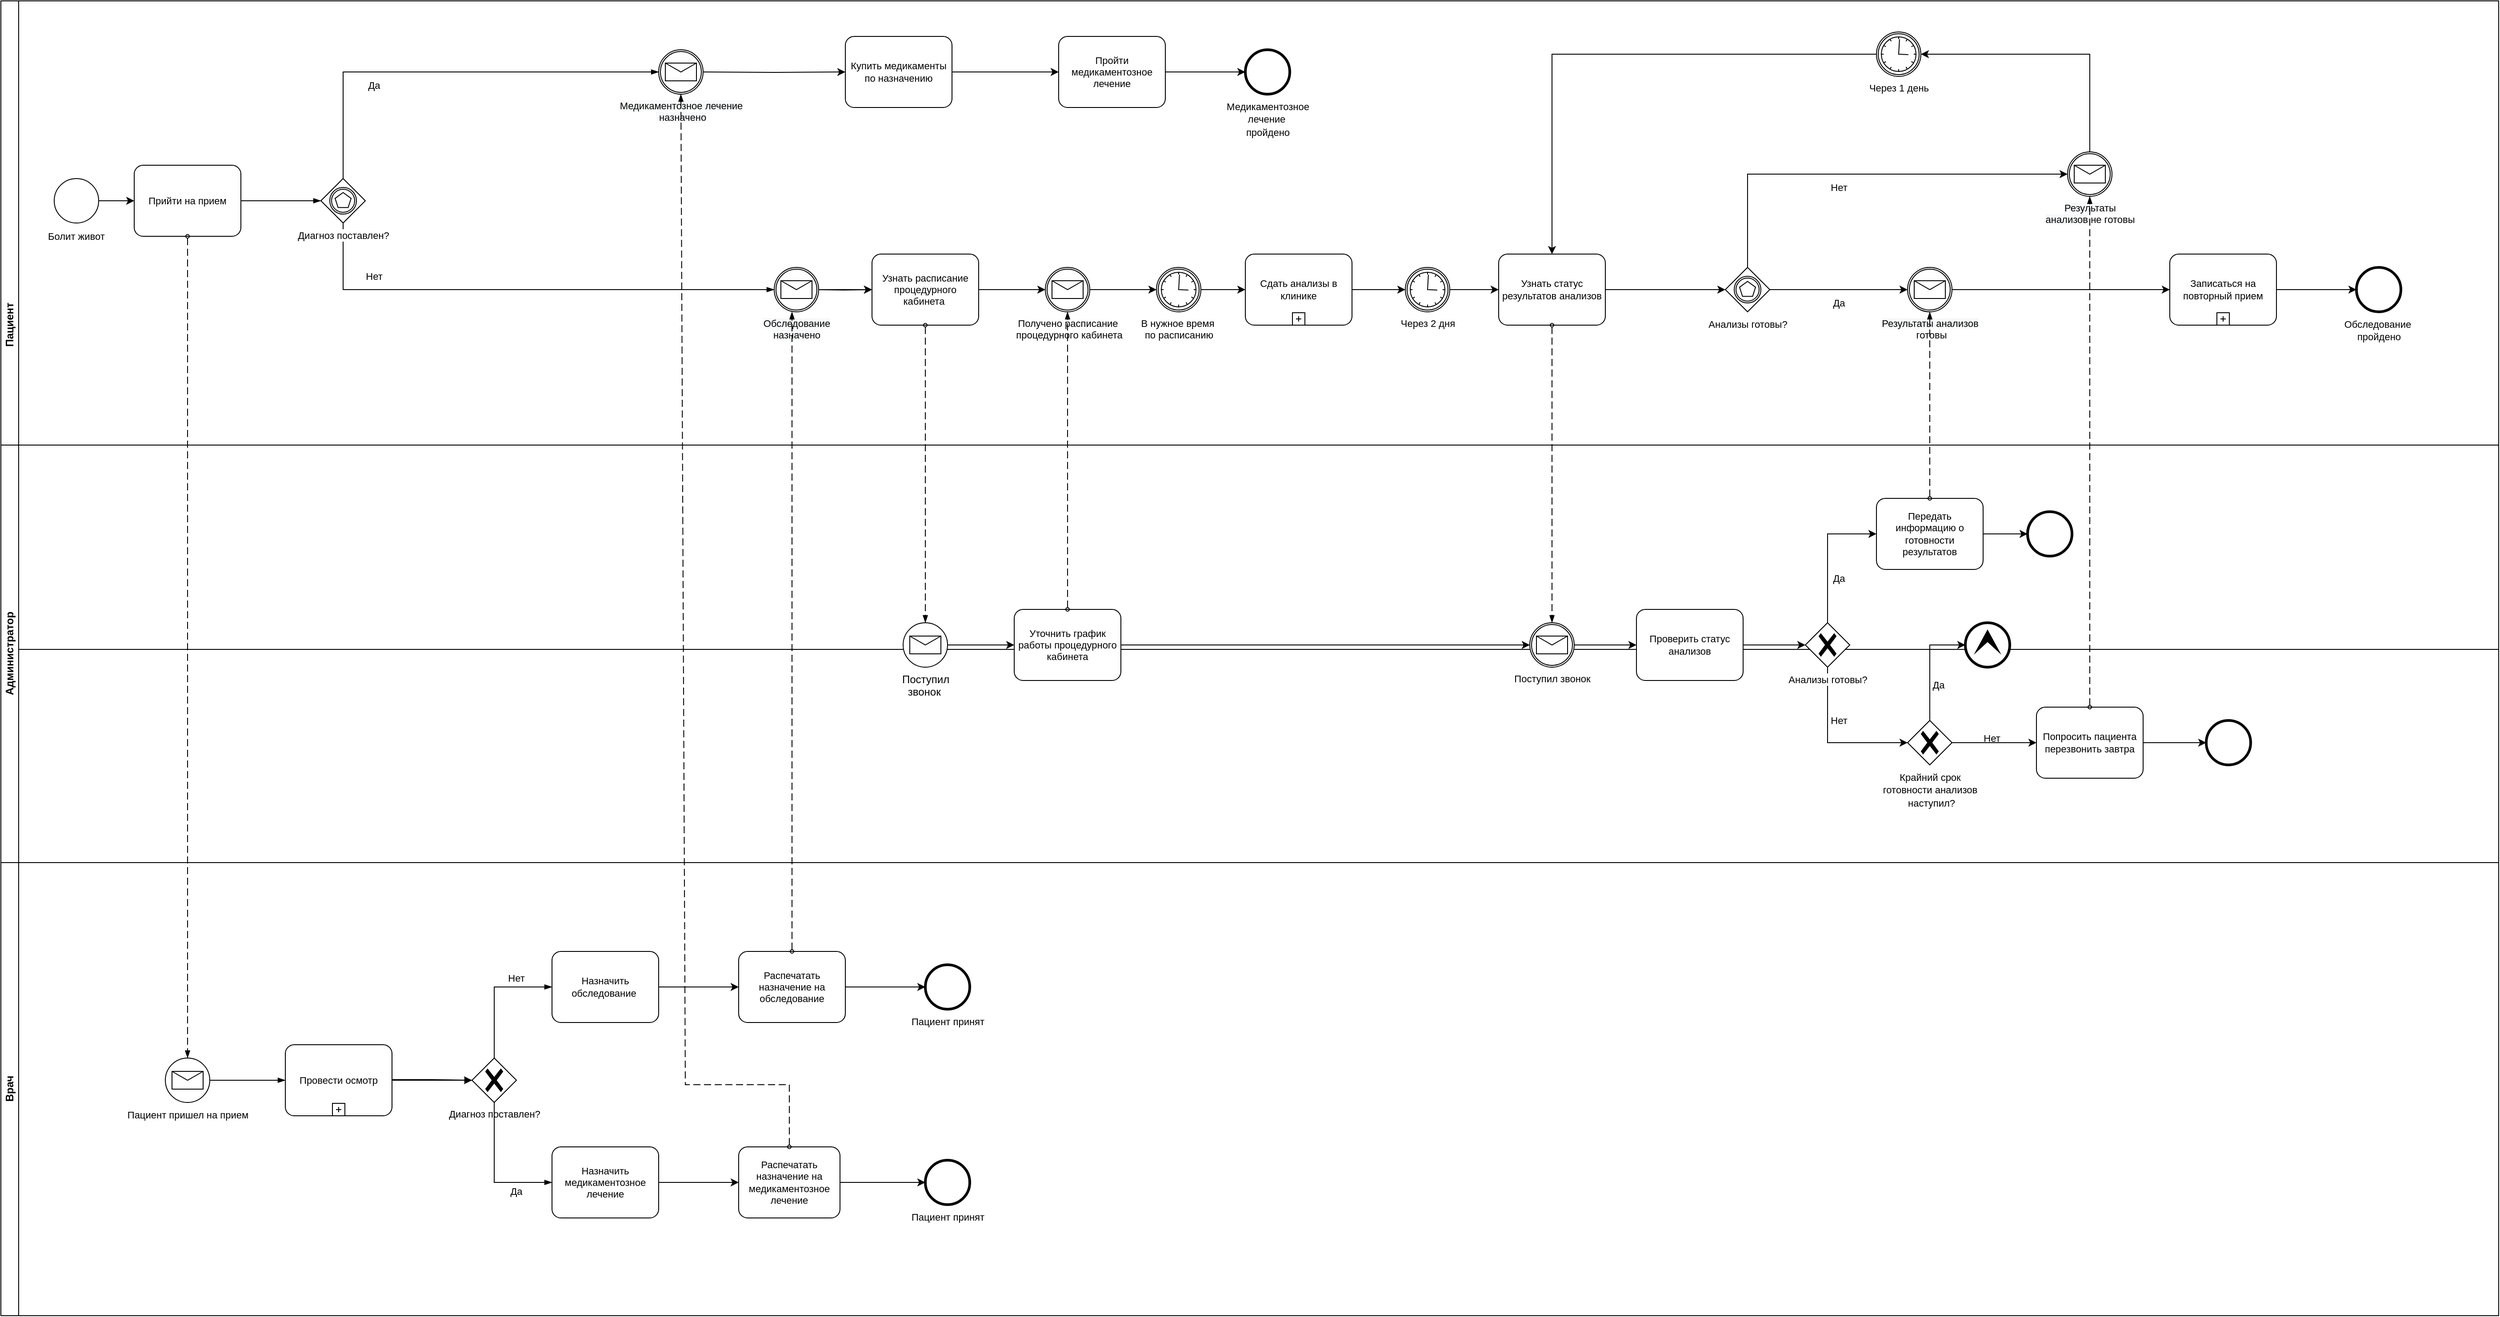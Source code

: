 <mxfile version="21.6.5" type="device" pages="2">
  <diagram id="fciP_W_ALSR1GF9K2H4_" name="BPMN as-is">
    <mxGraphModel dx="1944" dy="2477" grid="1" gridSize="10" guides="1" tooltips="1" connect="1" arrows="1" fold="1" page="1" pageScale="1" pageWidth="827" pageHeight="1169" math="0" shadow="0">
      <root>
        <mxCell id="0" />
        <mxCell id="1" parent="0" />
        <mxCell id="IjdSGMNWPCsLubKfQ1SK-1" value="Пациент" style="swimlane;html=1;startSize=20;horizontal=0;" parent="1" vertex="1">
          <mxGeometry x="280" y="-750" width="2810" height="730" as="geometry" />
        </mxCell>
        <mxCell id="z06Lk7gCF3U0c66Gr2mV-22" value="Прийти на прием" style="points=[[0.25,0,0],[0.5,0,0],[0.75,0,0],[1,0.25,0],[1,0.5,0],[1,0.75,0],[0.75,1,0],[0.5,1,0],[0.25,1,0],[0,0.75,0],[0,0.5,0],[0,0.25,0]];shape=mxgraph.bpmn.task;whiteSpace=wrap;rectStyle=rounded;size=10;taskMarker=abstract;fontSize=11;" parent="IjdSGMNWPCsLubKfQ1SK-1" vertex="1">
          <mxGeometry x="150" y="185" width="120" height="80" as="geometry" />
        </mxCell>
        <mxCell id="z06Lk7gCF3U0c66Gr2mV-23" value="" style="points=[[0.145,0.145,0],[0.5,0,0],[0.855,0.145,0],[1,0.5,0],[0.855,0.855,0],[0.5,1,0],[0.145,0.855,0],[0,0.5,0]];shape=mxgraph.bpmn.event;html=1;verticalLabelPosition=bottom;labelBackgroundColor=#ffffff;verticalAlign=top;align=center;perimeter=ellipsePerimeter;outlineConnect=0;aspect=fixed;outline=standard;symbol=general;" parent="IjdSGMNWPCsLubKfQ1SK-1" vertex="1">
          <mxGeometry x="60" y="200" width="50" height="50" as="geometry" />
        </mxCell>
        <mxCell id="hQPik4IXreDr4prjiB46-1" value="" style="endArrow=classic;html=1;rounded=0;exitX=1;exitY=0.5;exitDx=0;exitDy=0;exitPerimeter=0;entryX=0;entryY=0.5;entryDx=0;entryDy=0;entryPerimeter=0;" parent="IjdSGMNWPCsLubKfQ1SK-1" source="z06Lk7gCF3U0c66Gr2mV-23" target="z06Lk7gCF3U0c66Gr2mV-22" edge="1">
          <mxGeometry width="50" height="50" relative="1" as="geometry">
            <mxPoint x="560" y="90" as="sourcePoint" />
            <mxPoint x="610" y="40" as="targetPoint" />
          </mxGeometry>
        </mxCell>
        <mxCell id="hQPik4IXreDr4prjiB46-36" value="" style="edgeStyle=elbowEdgeStyle;fontSize=12;html=1;endArrow=blockThin;endFill=1;rounded=0;exitX=1;exitY=0.5;exitDx=0;exitDy=0;exitPerimeter=0;entryX=0;entryY=0.5;entryDx=0;entryDy=0;entryPerimeter=0;" parent="IjdSGMNWPCsLubKfQ1SK-1" source="z06Lk7gCF3U0c66Gr2mV-22" target="7IVAECzM2ZiwBtjdk2MQ-1" edge="1">
          <mxGeometry width="160" relative="1" as="geometry">
            <mxPoint x="270" y="224.29" as="sourcePoint" />
            <mxPoint x="360" y="225" as="targetPoint" />
          </mxGeometry>
        </mxCell>
        <mxCell id="hQPik4IXreDr4prjiB46-37" value="&lt;span style=&quot;font-size: 11px;&quot;&gt;Да&lt;/span&gt;" style="text;html=1;strokeColor=none;fillColor=none;align=center;verticalAlign=middle;whiteSpace=wrap;rounded=0;" parent="IjdSGMNWPCsLubKfQ1SK-1" vertex="1">
          <mxGeometry x="400" y="85" width="40" height="20" as="geometry" />
        </mxCell>
        <mxCell id="hQPik4IXreDr4prjiB46-38" value="&lt;span style=&quot;font-size: 11px;&quot;&gt;Нет&lt;/span&gt;" style="text;html=1;strokeColor=none;fillColor=none;align=center;verticalAlign=middle;whiteSpace=wrap;rounded=0;" parent="IjdSGMNWPCsLubKfQ1SK-1" vertex="1">
          <mxGeometry x="400" y="300" width="40" height="20" as="geometry" />
        </mxCell>
        <mxCell id="hQPik4IXreDr4prjiB46-39" value="" style="edgeStyle=elbowEdgeStyle;fontSize=12;html=1;endArrow=blockThin;endFill=1;rounded=0;exitX=0.5;exitY=0;exitDx=0;exitDy=0;exitPerimeter=0;entryX=0;entryY=0.5;entryDx=0;entryDy=0;entryPerimeter=0;" parent="IjdSGMNWPCsLubKfQ1SK-1" source="7IVAECzM2ZiwBtjdk2MQ-1" edge="1">
          <mxGeometry width="160" relative="1" as="geometry">
            <mxPoint x="385" y="200" as="sourcePoint" />
            <mxPoint x="740" y="80" as="targetPoint" />
            <Array as="points">
              <mxPoint x="385" y="160" />
            </Array>
          </mxGeometry>
        </mxCell>
        <mxCell id="hQPik4IXreDr4prjiB46-40" value="" style="edgeStyle=elbowEdgeStyle;fontSize=12;html=1;endArrow=blockThin;endFill=1;rounded=0;exitX=0.5;exitY=1;exitDx=0;exitDy=0;exitPerimeter=0;entryX=0;entryY=0.5;entryDx=0;entryDy=0;entryPerimeter=0;" parent="IjdSGMNWPCsLubKfQ1SK-1" source="7IVAECzM2ZiwBtjdk2MQ-1" target="IbDBFqucUrr_VgaRLMuc-1" edge="1">
          <mxGeometry width="160" relative="1" as="geometry">
            <mxPoint x="385" y="250" as="sourcePoint" />
            <mxPoint x="865" y="325" as="targetPoint" />
            <Array as="points">
              <mxPoint x="385" y="320" />
            </Array>
          </mxGeometry>
        </mxCell>
        <mxCell id="hQPik4IXreDr4prjiB46-45" value="" style="edgeStyle=orthogonalEdgeStyle;rounded=0;orthogonalLoop=1;jettySize=auto;html=1;" parent="IjdSGMNWPCsLubKfQ1SK-1" source="hQPik4IXreDr4prjiB46-41" target="hQPik4IXreDr4prjiB46-42" edge="1">
          <mxGeometry relative="1" as="geometry" />
        </mxCell>
        <mxCell id="hQPik4IXreDr4prjiB46-41" value="Купить медикаменты по назначению" style="points=[[0.25,0,0],[0.5,0,0],[0.75,0,0],[1,0.25,0],[1,0.5,0],[1,0.75,0],[0.75,1,0],[0.5,1,0],[0.25,1,0],[0,0.75,0],[0,0.5,0],[0,0.25,0]];shape=mxgraph.bpmn.task;whiteSpace=wrap;rectStyle=rounded;size=10;html=1;taskMarker=abstract;fontSize=11;" parent="IjdSGMNWPCsLubKfQ1SK-1" vertex="1">
          <mxGeometry x="950" y="40" width="120" height="80" as="geometry" />
        </mxCell>
        <mxCell id="hQPik4IXreDr4prjiB46-46" style="edgeStyle=orthogonalEdgeStyle;rounded=0;orthogonalLoop=1;jettySize=auto;html=1;exitX=1;exitY=0.5;exitDx=0;exitDy=0;exitPerimeter=0;entryX=0;entryY=0.5;entryDx=0;entryDy=0;entryPerimeter=0;" parent="IjdSGMNWPCsLubKfQ1SK-1" source="hQPik4IXreDr4prjiB46-42" target="hQPik4IXreDr4prjiB46-43" edge="1">
          <mxGeometry relative="1" as="geometry" />
        </mxCell>
        <mxCell id="hQPik4IXreDr4prjiB46-42" value="Пройти медикаментозное лечение" style="points=[[0.25,0,0],[0.5,0,0],[0.75,0,0],[1,0.25,0],[1,0.5,0],[1,0.75,0],[0.75,1,0],[0.5,1,0],[0.25,1,0],[0,0.75,0],[0,0.5,0],[0,0.25,0]];shape=mxgraph.bpmn.task;whiteSpace=wrap;rectStyle=rounded;size=10;html=1;taskMarker=abstract;fontSize=11;" parent="IjdSGMNWPCsLubKfQ1SK-1" vertex="1">
          <mxGeometry x="1190" y="40" width="120" height="80" as="geometry" />
        </mxCell>
        <mxCell id="hQPik4IXreDr4prjiB46-43" value="&lt;font style=&quot;font-size: 11px;&quot;&gt;Медикаментозное &lt;br&gt;лечение&amp;nbsp;&lt;br&gt;пройдено&lt;br&gt;&lt;/font&gt;" style="points=[[0.145,0.145,0],[0.5,0,0],[0.855,0.145,0],[1,0.5,0],[0.855,0.855,0],[0.5,1,0],[0.145,0.855,0],[0,0.5,0]];shape=mxgraph.bpmn.event;html=1;verticalLabelPosition=bottom;labelBackgroundColor=#ffffff;verticalAlign=top;align=center;perimeter=ellipsePerimeter;outlineConnect=0;aspect=fixed;outline=end;symbol=terminate2;" parent="IjdSGMNWPCsLubKfQ1SK-1" vertex="1">
          <mxGeometry x="1400" y="55" width="50" height="50" as="geometry" />
        </mxCell>
        <mxCell id="hQPik4IXreDr4prjiB46-44" value="" style="edgeStyle=orthogonalEdgeStyle;rounded=0;orthogonalLoop=1;jettySize=auto;html=1;entryX=0;entryY=0.5;entryDx=0;entryDy=0;entryPerimeter=0;exitX=1;exitY=0.5;exitDx=0;exitDy=0;exitPerimeter=0;" parent="IjdSGMNWPCsLubKfQ1SK-1" target="hQPik4IXreDr4prjiB46-41" edge="1">
          <mxGeometry relative="1" as="geometry">
            <mxPoint x="790" y="80" as="sourcePoint" />
            <mxPoint x="670" y="334.29" as="targetPoint" />
          </mxGeometry>
        </mxCell>
        <mxCell id="hQPik4IXreDr4prjiB46-56" style="edgeStyle=orthogonalEdgeStyle;rounded=0;orthogonalLoop=1;jettySize=auto;html=1;exitX=1;exitY=0.5;exitDx=0;exitDy=0;exitPerimeter=0;entryX=0;entryY=0.5;entryDx=0;entryDy=0;entryPerimeter=0;" parent="IjdSGMNWPCsLubKfQ1SK-1" target="vYxDUjJa28USv8poC4iU-29" edge="1">
          <mxGeometry relative="1" as="geometry">
            <mxPoint x="915" y="325" as="sourcePoint" />
          </mxGeometry>
        </mxCell>
        <mxCell id="hQPik4IXreDr4prjiB46-49" value="&lt;font style=&quot;font-size: 11px;&quot;&gt;Болит живот&lt;/font&gt;" style="text;html=1;strokeColor=none;fillColor=none;align=center;verticalAlign=middle;whiteSpace=wrap;rounded=0;" parent="IjdSGMNWPCsLubKfQ1SK-1" vertex="1">
          <mxGeometry x="30" y="250" width="110" height="30" as="geometry" />
        </mxCell>
        <mxCell id="hQPik4IXreDr4prjiB46-64" style="edgeStyle=orthogonalEdgeStyle;rounded=0;orthogonalLoop=1;jettySize=auto;html=1;exitX=1;exitY=0.5;exitDx=0;exitDy=0;exitPerimeter=0;entryX=0;entryY=0.5;entryDx=0;entryDy=0;entryPerimeter=0;" parent="IjdSGMNWPCsLubKfQ1SK-1" source="vYxDUjJa28USv8poC4iU-29" target="vYxDUjJa28USv8poC4iU-33" edge="1">
          <mxGeometry relative="1" as="geometry" />
        </mxCell>
        <mxCell id="vYxDUjJa28USv8poC4iU-29" value="Узнать расписание процедурного кабинета&amp;nbsp;" style="points=[[0.25,0,0],[0.5,0,0],[0.75,0,0],[1,0.25,0],[1,0.5,0],[1,0.75,0],[0.75,1,0],[0.5,1,0],[0.25,1,0],[0,0.75,0],[0,0.5,0],[0,0.25,0]];shape=mxgraph.bpmn.task;whiteSpace=wrap;rectStyle=rounded;size=10;html=1;taskMarker=abstract;fontSize=11;" parent="IjdSGMNWPCsLubKfQ1SK-1" vertex="1">
          <mxGeometry x="980" y="285" width="120" height="80" as="geometry" />
        </mxCell>
        <mxCell id="hQPik4IXreDr4prjiB46-70" style="edgeStyle=orthogonalEdgeStyle;rounded=0;orthogonalLoop=1;jettySize=auto;html=1;exitX=1;exitY=0.5;exitDx=0;exitDy=0;exitPerimeter=0;entryX=0;entryY=0.5;entryDx=0;entryDy=0;entryPerimeter=0;" parent="IjdSGMNWPCsLubKfQ1SK-1" source="vYxDUjJa28USv8poC4iU-35" target="vYxDUjJa28USv8poC4iU-36" edge="1">
          <mxGeometry relative="1" as="geometry" />
        </mxCell>
        <mxCell id="vYxDUjJa28USv8poC4iU-35" value="В нужное время&amp;nbsp;&lt;br&gt;по расписанию" style="points=[[0.145,0.145,0],[0.5,0,0],[0.855,0.145,0],[1,0.5,0],[0.855,0.855,0],[0.5,1,0],[0.145,0.855,0],[0,0.5,0]];shape=mxgraph.bpmn.event;html=1;verticalLabelPosition=bottom;labelBackgroundColor=#ffffff;verticalAlign=top;align=center;perimeter=ellipsePerimeter;outlineConnect=0;aspect=fixed;outline=catching;symbol=timer;fontSize=11;" parent="IjdSGMNWPCsLubKfQ1SK-1" vertex="1">
          <mxGeometry x="1300" y="300" width="50" height="50" as="geometry" />
        </mxCell>
        <mxCell id="hQPik4IXreDr4prjiB46-69" value="" style="edgeStyle=orthogonalEdgeStyle;rounded=0;orthogonalLoop=1;jettySize=auto;html=1;" parent="IjdSGMNWPCsLubKfQ1SK-1" source="vYxDUjJa28USv8poC4iU-33" target="vYxDUjJa28USv8poC4iU-35" edge="1">
          <mxGeometry relative="1" as="geometry" />
        </mxCell>
        <mxCell id="vYxDUjJa28USv8poC4iU-33" value="Получено расписание&lt;br&gt;&amp;nbsp;процедурного кабинета" style="points=[[0.145,0.145,0],[0.5,0,0],[0.855,0.145,0],[1,0.5,0],[0.855,0.855,0],[0.5,1,0],[0.145,0.855,0],[0,0.5,0]];shape=mxgraph.bpmn.event;html=1;verticalLabelPosition=bottom;labelBackgroundColor=#ffffff;verticalAlign=top;align=center;perimeter=ellipsePerimeter;outlineConnect=0;aspect=fixed;outline=catching;symbol=message;fontSize=11;" parent="IjdSGMNWPCsLubKfQ1SK-1" vertex="1">
          <mxGeometry x="1175" y="300" width="50" height="50" as="geometry" />
        </mxCell>
        <mxCell id="hQPik4IXreDr4prjiB46-71" style="edgeStyle=orthogonalEdgeStyle;rounded=0;orthogonalLoop=1;jettySize=auto;html=1;exitX=1;exitY=0.5;exitDx=0;exitDy=0;exitPerimeter=0;entryX=0;entryY=0.5;entryDx=0;entryDy=0;entryPerimeter=0;" parent="IjdSGMNWPCsLubKfQ1SK-1" source="vYxDUjJa28USv8poC4iU-36" target="vYxDUjJa28USv8poC4iU-34" edge="1">
          <mxGeometry relative="1" as="geometry" />
        </mxCell>
        <mxCell id="vYxDUjJa28USv8poC4iU-36" value="Сдать анализы в клинике" style="points=[[0.25,0,0],[0.5,0,0],[0.75,0,0],[1,0.25,0],[1,0.5,0],[1,0.75,0],[0.75,1,0],[0.5,1,0],[0.25,1,0],[0,0.75,0],[0,0.5,0],[0,0.25,0]];shape=mxgraph.bpmn.task;whiteSpace=wrap;rectStyle=rounded;size=10;html=1;taskMarker=abstract;isLoopSub=1;fontSize=11;" parent="IjdSGMNWPCsLubKfQ1SK-1" vertex="1">
          <mxGeometry x="1400" y="285" width="120" height="80" as="geometry" />
        </mxCell>
        <mxCell id="hQPik4IXreDr4prjiB46-72" style="edgeStyle=orthogonalEdgeStyle;rounded=0;orthogonalLoop=1;jettySize=auto;html=1;exitX=1;exitY=0.5;exitDx=0;exitDy=0;exitPerimeter=0;entryX=0;entryY=0.5;entryDx=0;entryDy=0;entryPerimeter=0;" parent="IjdSGMNWPCsLubKfQ1SK-1" source="vYxDUjJa28USv8poC4iU-34" target="hQPik4IXreDr4prjiB46-59" edge="1">
          <mxGeometry relative="1" as="geometry" />
        </mxCell>
        <mxCell id="vYxDUjJa28USv8poC4iU-34" value="Через 2 дня" style="points=[[0.145,0.145,0],[0.5,0,0],[0.855,0.145,0],[1,0.5,0],[0.855,0.855,0],[0.5,1,0],[0.145,0.855,0],[0,0.5,0]];shape=mxgraph.bpmn.event;html=1;verticalLabelPosition=bottom;labelBackgroundColor=#ffffff;verticalAlign=top;align=center;perimeter=ellipsePerimeter;outlineConnect=0;aspect=fixed;outline=catching;symbol=timer;fontSize=11;" parent="IjdSGMNWPCsLubKfQ1SK-1" vertex="1">
          <mxGeometry x="1580" y="300" width="50" height="50" as="geometry" />
        </mxCell>
        <mxCell id="hQPik4IXreDr4prjiB46-116" style="edgeStyle=orthogonalEdgeStyle;rounded=0;orthogonalLoop=1;jettySize=auto;html=1;exitX=1;exitY=0.5;exitDx=0;exitDy=0;exitPerimeter=0;entryX=0;entryY=0.5;entryDx=0;entryDy=0;entryPerimeter=0;" parent="IjdSGMNWPCsLubKfQ1SK-1" source="hQPik4IXreDr4prjiB46-59" target="7IVAECzM2ZiwBtjdk2MQ-7" edge="1">
          <mxGeometry relative="1" as="geometry">
            <mxPoint x="1940" y="325" as="targetPoint" />
          </mxGeometry>
        </mxCell>
        <mxCell id="hQPik4IXreDr4prjiB46-59" value="Узнать статус результатов анализов" style="points=[[0.25,0,0],[0.5,0,0],[0.75,0,0],[1,0.25,0],[1,0.5,0],[1,0.75,0],[0.75,1,0],[0.5,1,0],[0.25,1,0],[0,0.75,0],[0,0.5,0],[0,0.25,0]];shape=mxgraph.bpmn.task;whiteSpace=wrap;rectStyle=rounded;size=10;html=1;taskMarker=abstract;fontSize=11;" parent="IjdSGMNWPCsLubKfQ1SK-1" vertex="1">
          <mxGeometry x="1685" y="285" width="120" height="80" as="geometry" />
        </mxCell>
        <mxCell id="hQPik4IXreDr4prjiB46-136" style="edgeStyle=orthogonalEdgeStyle;rounded=0;orthogonalLoop=1;jettySize=auto;html=1;exitX=1;exitY=0.5;exitDx=0;exitDy=0;exitPerimeter=0;entryX=0;entryY=0.5;entryDx=0;entryDy=0;entryPerimeter=0;" parent="IjdSGMNWPCsLubKfQ1SK-1" source="hQPik4IXreDr4prjiB46-58" target="hQPik4IXreDr4prjiB46-100" edge="1">
          <mxGeometry relative="1" as="geometry" />
        </mxCell>
        <mxCell id="hQPik4IXreDr4prjiB46-58" value="Записаться на повторный прием" style="points=[[0.25,0,0],[0.5,0,0],[0.75,0,0],[1,0.25,0],[1,0.5,0],[1,0.75,0],[0.75,1,0],[0.5,1,0],[0.25,1,0],[0,0.75,0],[0,0.5,0],[0,0.25,0]];shape=mxgraph.bpmn.task;whiteSpace=wrap;rectStyle=rounded;size=10;html=1;taskMarker=abstract;isLoopSub=1;fontSize=11;" parent="IjdSGMNWPCsLubKfQ1SK-1" vertex="1">
          <mxGeometry x="2440" y="285" width="120" height="80" as="geometry" />
        </mxCell>
        <mxCell id="hQPik4IXreDr4prjiB46-127" style="edgeStyle=orthogonalEdgeStyle;rounded=0;orthogonalLoop=1;jettySize=auto;html=1;exitX=1;exitY=0.5;exitDx=0;exitDy=0;exitPerimeter=0;entryX=0;entryY=0.5;entryDx=0;entryDy=0;entryPerimeter=0;" parent="IjdSGMNWPCsLubKfQ1SK-1" source="7IVAECzM2ZiwBtjdk2MQ-7" target="hQPik4IXreDr4prjiB46-103" edge="1">
          <mxGeometry relative="1" as="geometry">
            <mxPoint x="1990" y="325" as="sourcePoint" />
          </mxGeometry>
        </mxCell>
        <mxCell id="hQPik4IXreDr4prjiB46-128" style="edgeStyle=orthogonalEdgeStyle;rounded=0;orthogonalLoop=1;jettySize=auto;html=1;exitX=0.5;exitY=0;exitDx=0;exitDy=0;exitPerimeter=0;entryX=0;entryY=0.5;entryDx=0;entryDy=0;entryPerimeter=0;" parent="IjdSGMNWPCsLubKfQ1SK-1" source="7IVAECzM2ZiwBtjdk2MQ-7" target="hQPik4IXreDr4prjiB46-102" edge="1">
          <mxGeometry relative="1" as="geometry">
            <mxPoint x="1965" y="300" as="sourcePoint" />
          </mxGeometry>
        </mxCell>
        <mxCell id="hQPik4IXreDr4prjiB46-132" style="edgeStyle=orthogonalEdgeStyle;rounded=0;orthogonalLoop=1;jettySize=auto;html=1;exitX=0;exitY=0.5;exitDx=0;exitDy=0;exitPerimeter=0;entryX=0.5;entryY=0;entryDx=0;entryDy=0;entryPerimeter=0;" parent="IjdSGMNWPCsLubKfQ1SK-1" source="hQPik4IXreDr4prjiB46-101" target="hQPik4IXreDr4prjiB46-59" edge="1">
          <mxGeometry relative="1" as="geometry" />
        </mxCell>
        <mxCell id="hQPik4IXreDr4prjiB46-101" value="Через 1 день" style="points=[[0.145,0.145,0],[0.5,0,0],[0.855,0.145,0],[1,0.5,0],[0.855,0.855,0],[0.5,1,0],[0.145,0.855,0],[0,0.5,0]];shape=mxgraph.bpmn.event;html=1;verticalLabelPosition=bottom;labelBackgroundColor=#ffffff;verticalAlign=top;align=center;perimeter=ellipsePerimeter;outlineConnect=0;aspect=fixed;outline=catching;symbol=timer;fontSize=11;" parent="IjdSGMNWPCsLubKfQ1SK-1" vertex="1">
          <mxGeometry x="2110" y="35" width="50" height="50" as="geometry" />
        </mxCell>
        <mxCell id="hQPik4IXreDr4prjiB46-133" style="edgeStyle=orthogonalEdgeStyle;rounded=0;orthogonalLoop=1;jettySize=auto;html=1;exitX=0.5;exitY=0;exitDx=0;exitDy=0;exitPerimeter=0;entryX=1;entryY=0.5;entryDx=0;entryDy=0;entryPerimeter=0;" parent="IjdSGMNWPCsLubKfQ1SK-1" source="hQPik4IXreDr4prjiB46-102" target="hQPik4IXreDr4prjiB46-101" edge="1">
          <mxGeometry relative="1" as="geometry" />
        </mxCell>
        <mxCell id="hQPik4IXreDr4prjiB46-102" value="&lt;span style=&quot;background-color: rgb(248, 249, 250);&quot;&gt;Результаты &lt;br&gt;анализов&amp;nbsp;&lt;/span&gt;не готовы" style="points=[[0.145,0.145,0],[0.5,0,0],[0.855,0.145,0],[1,0.5,0],[0.855,0.855,0],[0.5,1,0],[0.145,0.855,0],[0,0.5,0]];shape=mxgraph.bpmn.event;html=1;verticalLabelPosition=bottom;labelBackgroundColor=#ffffff;verticalAlign=top;align=center;perimeter=ellipsePerimeter;outlineConnect=0;aspect=fixed;outline=catching;symbol=message;fontSize=11;" parent="IjdSGMNWPCsLubKfQ1SK-1" vertex="1">
          <mxGeometry x="2325" y="170" width="50" height="50" as="geometry" />
        </mxCell>
        <mxCell id="hQPik4IXreDr4prjiB46-135" style="edgeStyle=orthogonalEdgeStyle;rounded=0;orthogonalLoop=1;jettySize=auto;html=1;exitX=1;exitY=0.5;exitDx=0;exitDy=0;exitPerimeter=0;entryX=0;entryY=0.5;entryDx=0;entryDy=0;entryPerimeter=0;" parent="IjdSGMNWPCsLubKfQ1SK-1" source="hQPik4IXreDr4prjiB46-103" target="hQPik4IXreDr4prjiB46-58" edge="1">
          <mxGeometry relative="1" as="geometry" />
        </mxCell>
        <mxCell id="hQPik4IXreDr4prjiB46-103" value="&lt;span style=&quot;background-color: rgb(248, 249, 250);&quot;&gt;Результаты анализов&lt;br&gt;&lt;/span&gt;&amp;nbsp;готовы" style="points=[[0.145,0.145,0],[0.5,0,0],[0.855,0.145,0],[1,0.5,0],[0.855,0.855,0],[0.5,1,0],[0.145,0.855,0],[0,0.5,0]];shape=mxgraph.bpmn.event;html=1;verticalLabelPosition=bottom;labelBackgroundColor=#ffffff;verticalAlign=top;align=center;perimeter=ellipsePerimeter;outlineConnect=0;aspect=fixed;outline=catching;symbol=message;fontSize=11;" parent="IjdSGMNWPCsLubKfQ1SK-1" vertex="1">
          <mxGeometry x="2145" y="300" width="50" height="50" as="geometry" />
        </mxCell>
        <mxCell id="hQPik4IXreDr4prjiB46-100" value="&lt;font style=&quot;font-size: 11px;&quot;&gt;Обследование&amp;nbsp;&lt;br&gt;пройдено&lt;br&gt;&lt;/font&gt;" style="points=[[0.145,0.145,0],[0.5,0,0],[0.855,0.145,0],[1,0.5,0],[0.855,0.855,0],[0.5,1,0],[0.145,0.855,0],[0,0.5,0]];shape=mxgraph.bpmn.event;html=1;verticalLabelPosition=bottom;labelBackgroundColor=#ffffff;verticalAlign=top;align=center;perimeter=ellipsePerimeter;outlineConnect=0;aspect=fixed;outline=end;symbol=terminate2;" parent="IjdSGMNWPCsLubKfQ1SK-1" vertex="1">
          <mxGeometry x="2650" y="300" width="50" height="50" as="geometry" />
        </mxCell>
        <mxCell id="hQPik4IXreDr4prjiB46-118" value="&lt;span style=&quot;font-size: 11px;&quot;&gt;Да&lt;/span&gt;" style="text;html=1;strokeColor=none;fillColor=none;align=center;verticalAlign=middle;whiteSpace=wrap;rounded=0;" parent="IjdSGMNWPCsLubKfQ1SK-1" vertex="1">
          <mxGeometry x="2048" y="330" width="40" height="20" as="geometry" />
        </mxCell>
        <mxCell id="hQPik4IXreDr4prjiB46-123" value="&lt;span style=&quot;font-size: 11px;&quot;&gt;Нет&lt;/span&gt;" style="text;html=1;strokeColor=none;fillColor=none;align=center;verticalAlign=middle;whiteSpace=wrap;rounded=0;" parent="IjdSGMNWPCsLubKfQ1SK-1" vertex="1">
          <mxGeometry x="2048" y="200" width="40" height="20" as="geometry" />
        </mxCell>
        <mxCell id="7IVAECzM2ZiwBtjdk2MQ-1" value="&lt;span style=&quot;font-size: 11px;&quot;&gt;Диагноз поставлен?&lt;/span&gt;" style="points=[[0.25,0.25,0],[0.5,0,0],[0.75,0.25,0],[1,0.5,0],[0.75,0.75,0],[0.5,1,0],[0.25,0.75,0],[0,0.5,0]];shape=mxgraph.bpmn.gateway2;html=1;verticalLabelPosition=bottom;labelBackgroundColor=#ffffff;verticalAlign=top;align=center;perimeter=rhombusPerimeter;outlineConnect=0;outline=boundInt;symbol=multiple;" parent="IjdSGMNWPCsLubKfQ1SK-1" vertex="1">
          <mxGeometry x="360" y="200" width="50" height="50" as="geometry" />
        </mxCell>
        <mxCell id="7IVAECzM2ZiwBtjdk2MQ-7" value="&lt;span style=&quot;font-size: 11px;&quot;&gt;Анализы готовы?&lt;/span&gt;" style="points=[[0.25,0.25,0],[0.5,0,0],[0.75,0.25,0],[1,0.5,0],[0.75,0.75,0],[0.5,1,0],[0.25,0.75,0],[0,0.5,0]];shape=mxgraph.bpmn.gateway2;html=1;verticalLabelPosition=bottom;labelBackgroundColor=#ffffff;verticalAlign=top;align=center;perimeter=rhombusPerimeter;outlineConnect=0;outline=boundInt;symbol=multiple;" parent="IjdSGMNWPCsLubKfQ1SK-1" vertex="1">
          <mxGeometry x="1940" y="300" width="50" height="50" as="geometry" />
        </mxCell>
        <mxCell id="IbDBFqucUrr_VgaRLMuc-2" value="" style="edgeStyle=orthogonalEdgeStyle;rounded=0;orthogonalLoop=1;jettySize=auto;html=1;fontSize=36;exitX=1;exitY=0.5;exitDx=0;exitDy=0;exitPerimeter=0;" parent="IjdSGMNWPCsLubKfQ1SK-1" source="IbDBFqucUrr_VgaRLMuc-1" target="vYxDUjJa28USv8poC4iU-29" edge="1">
          <mxGeometry relative="1" as="geometry" />
        </mxCell>
        <mxCell id="IbDBFqucUrr_VgaRLMuc-1" value="&lt;span style=&quot;background-color: rgb(248, 249, 250);&quot;&gt;Обследование&lt;br&gt;назначено&lt;br&gt;&lt;/span&gt;" style="points=[[0.145,0.145,0],[0.5,0,0],[0.855,0.145,0],[1,0.5,0],[0.855,0.855,0],[0.5,1,0],[0.145,0.855,0],[0,0.5,0]];shape=mxgraph.bpmn.event;html=1;verticalLabelPosition=bottom;labelBackgroundColor=#ffffff;verticalAlign=top;align=center;perimeter=ellipsePerimeter;outlineConnect=0;aspect=fixed;outline=catching;symbol=message;fontSize=11;" parent="IjdSGMNWPCsLubKfQ1SK-1" vertex="1">
          <mxGeometry x="870" y="300" width="50" height="50" as="geometry" />
        </mxCell>
        <mxCell id="ZXuzLfhzak_PlpIi4bad-1" value="&lt;span style=&quot;background-color: rgb(248, 249, 250);&quot;&gt;Медикаментозное лечение&lt;br&gt;&amp;nbsp;назначено&lt;/span&gt;" style="points=[[0.145,0.145,0],[0.5,0,0],[0.855,0.145,0],[1,0.5,0],[0.855,0.855,0],[0.5,1,0],[0.145,0.855,0],[0,0.5,0]];shape=mxgraph.bpmn.event;html=1;verticalLabelPosition=bottom;labelBackgroundColor=#ffffff;verticalAlign=top;align=center;perimeter=ellipsePerimeter;outlineConnect=0;aspect=fixed;outline=catching;symbol=message;fontSize=11;" parent="IjdSGMNWPCsLubKfQ1SK-1" vertex="1">
          <mxGeometry x="740" y="55" width="50" height="50" as="geometry" />
        </mxCell>
        <mxCell id="IjdSGMNWPCsLubKfQ1SK-46" value="Администратор" style="swimlane;html=1;startSize=20;horizontal=0;" parent="1" vertex="1">
          <mxGeometry x="280" y="-250" width="2810" height="470" as="geometry" />
        </mxCell>
        <mxCell id="hQPik4IXreDr4prjiB46-13" value="Передать информацию о готовности результатов" style="points=[[0.25,0,0],[0.5,0,0],[0.75,0,0],[1,0.25,0],[1,0.5,0],[1,0.75,0],[0.75,1,0],[0.5,1,0],[0.25,1,0],[0,0.75,0],[0,0.5,0],[0,0.25,0]];shape=mxgraph.bpmn.task;whiteSpace=wrap;rectStyle=rounded;size=10;html=1;taskMarker=abstract;fontSize=11;" parent="IjdSGMNWPCsLubKfQ1SK-46" vertex="1">
          <mxGeometry x="2110" y="60" width="120" height="80" as="geometry" />
        </mxCell>
        <mxCell id="hQPik4IXreDr4prjiB46-78" style="edgeStyle=orthogonalEdgeStyle;rounded=0;orthogonalLoop=1;jettySize=auto;html=1;exitX=1;exitY=0.5;exitDx=0;exitDy=0;exitPerimeter=0;entryX=0;entryY=0.5;entryDx=0;entryDy=0;entryPerimeter=0;" parent="IjdSGMNWPCsLubKfQ1SK-46" source="hQPik4IXreDr4prjiB46-11" target="7IVAECzM2ZiwBtjdk2MQ-2" edge="1">
          <mxGeometry relative="1" as="geometry">
            <mxPoint x="2030" y="225" as="targetPoint" />
          </mxGeometry>
        </mxCell>
        <mxCell id="hQPik4IXreDr4prjiB46-11" value="Проверить статус анализов" style="points=[[0.25,0,0],[0.5,0,0],[0.75,0,0],[1,0.25,0],[1,0.5,0],[1,0.75,0],[0.75,1,0],[0.5,1,0],[0.25,1,0],[0,0.75,0],[0,0.5,0],[0,0.25,0]];shape=mxgraph.bpmn.task;whiteSpace=wrap;rectStyle=rounded;size=10;html=1;taskMarker=abstract;fontSize=11;" parent="IjdSGMNWPCsLubKfQ1SK-46" vertex="1">
          <mxGeometry x="1840" y="185" width="120" height="80" as="geometry" />
        </mxCell>
        <mxCell id="hQPik4IXreDr4prjiB46-63" style="edgeStyle=orthogonalEdgeStyle;rounded=0;orthogonalLoop=1;jettySize=auto;html=1;exitX=1;exitY=0.5;exitDx=0;exitDy=0;exitPerimeter=0;entryX=0;entryY=0.5;entryDx=0;entryDy=0;entryPerimeter=0;" parent="IjdSGMNWPCsLubKfQ1SK-46" source="hQPik4IXreDr4prjiB46-60" target="hQPik4IXreDr4prjiB46-62" edge="1">
          <mxGeometry relative="1" as="geometry" />
        </mxCell>
        <mxCell id="hQPik4IXreDr4prjiB46-60" value="Поступил&lt;br&gt;&amp;nbsp;звонок &amp;nbsp;" style="points=[[0.145,0.145,0],[0.5,0,0],[0.855,0.145,0],[1,0.5,0],[0.855,0.855,0],[0.5,1,0],[0.145,0.855,0],[0,0.5,0]];shape=mxgraph.bpmn.event;html=1;verticalLabelPosition=bottom;labelBackgroundColor=#ffffff;verticalAlign=top;align=center;perimeter=ellipsePerimeter;outlineConnect=0;aspect=fixed;outline=standard;symbol=message;" parent="IjdSGMNWPCsLubKfQ1SK-46" vertex="1">
          <mxGeometry x="1015" y="200" width="50" height="50" as="geometry" />
        </mxCell>
        <mxCell id="hQPik4IXreDr4prjiB46-74" style="edgeStyle=orthogonalEdgeStyle;rounded=0;orthogonalLoop=1;jettySize=auto;html=1;exitX=1;exitY=0.5;exitDx=0;exitDy=0;exitPerimeter=0;" parent="IjdSGMNWPCsLubKfQ1SK-46" source="hQPik4IXreDr4prjiB46-62" target="hQPik4IXreDr4prjiB46-73" edge="1">
          <mxGeometry relative="1" as="geometry" />
        </mxCell>
        <mxCell id="hQPik4IXreDr4prjiB46-62" value="Уточнить график работы процедурного кабинета" style="points=[[0.25,0,0],[0.5,0,0],[0.75,0,0],[1,0.25,0],[1,0.5,0],[1,0.75,0],[0.75,1,0],[0.5,1,0],[0.25,1,0],[0,0.75,0],[0,0.5,0],[0,0.25,0]];shape=mxgraph.bpmn.task;whiteSpace=wrap;rectStyle=rounded;size=10;html=1;taskMarker=abstract;fontSize=11;" parent="IjdSGMNWPCsLubKfQ1SK-46" vertex="1">
          <mxGeometry x="1140" y="185" width="120" height="80" as="geometry" />
        </mxCell>
        <mxCell id="hQPik4IXreDr4prjiB46-76" style="edgeStyle=orthogonalEdgeStyle;rounded=0;orthogonalLoop=1;jettySize=auto;html=1;exitX=1;exitY=0.5;exitDx=0;exitDy=0;exitPerimeter=0;entryX=0;entryY=0.5;entryDx=0;entryDy=0;entryPerimeter=0;" parent="IjdSGMNWPCsLubKfQ1SK-46" source="hQPik4IXreDr4prjiB46-73" target="hQPik4IXreDr4prjiB46-11" edge="1">
          <mxGeometry relative="1" as="geometry" />
        </mxCell>
        <mxCell id="hQPik4IXreDr4prjiB46-73" value="Поступил звонок" style="points=[[0.145,0.145,0],[0.5,0,0],[0.855,0.145,0],[1,0.5,0],[0.855,0.855,0],[0.5,1,0],[0.145,0.855,0],[0,0.5,0]];shape=mxgraph.bpmn.event;html=1;verticalLabelPosition=bottom;labelBackgroundColor=#ffffff;verticalAlign=top;align=center;perimeter=ellipsePerimeter;outlineConnect=0;aspect=fixed;outline=boundInt;symbol=message;fontSize=11;" parent="IjdSGMNWPCsLubKfQ1SK-46" vertex="1">
          <mxGeometry x="1720" y="200" width="50" height="50" as="geometry" />
        </mxCell>
        <mxCell id="hQPik4IXreDr4prjiB46-81" style="edgeStyle=orthogonalEdgeStyle;rounded=0;orthogonalLoop=1;jettySize=auto;html=1;exitX=0.5;exitY=0;exitDx=0;exitDy=0;exitPerimeter=0;entryX=0;entryY=0.5;entryDx=0;entryDy=0;entryPerimeter=0;" parent="IjdSGMNWPCsLubKfQ1SK-46" source="7IVAECzM2ZiwBtjdk2MQ-2" target="hQPik4IXreDr4prjiB46-13" edge="1">
          <mxGeometry relative="1" as="geometry">
            <mxPoint x="2055" y="200" as="sourcePoint" />
          </mxGeometry>
        </mxCell>
        <mxCell id="hQPik4IXreDr4prjiB46-89" style="edgeStyle=orthogonalEdgeStyle;rounded=0;orthogonalLoop=1;jettySize=auto;html=1;exitX=0.5;exitY=1;exitDx=0;exitDy=0;exitPerimeter=0;entryX=0;entryY=0.5;entryDx=0;entryDy=0;entryPerimeter=0;" parent="IjdSGMNWPCsLubKfQ1SK-46" source="7IVAECzM2ZiwBtjdk2MQ-2" target="hQPik4IXreDr4prjiB46-84" edge="1">
          <mxGeometry relative="1" as="geometry">
            <mxPoint x="2055" y="250" as="sourcePoint" />
          </mxGeometry>
        </mxCell>
        <mxCell id="hQPik4IXreDr4prjiB46-79" value="&lt;span style=&quot;font-size: 11px;&quot;&gt;Да&lt;/span&gt;" style="text;html=1;strokeColor=none;fillColor=none;align=center;verticalAlign=middle;whiteSpace=wrap;rounded=0;" parent="IjdSGMNWPCsLubKfQ1SK-46" vertex="1">
          <mxGeometry x="2048" y="140" width="40" height="20" as="geometry" />
        </mxCell>
        <mxCell id="hQPik4IXreDr4prjiB46-80" value="&lt;span style=&quot;font-size: 11px;&quot;&gt;Нет&lt;/span&gt;" style="text;html=1;strokeColor=none;fillColor=none;align=center;verticalAlign=middle;whiteSpace=wrap;rounded=0;" parent="IjdSGMNWPCsLubKfQ1SK-46" vertex="1">
          <mxGeometry x="2048" y="300" width="40" height="20" as="geometry" />
        </mxCell>
        <mxCell id="hQPik4IXreDr4prjiB46-90" style="edgeStyle=orthogonalEdgeStyle;rounded=0;orthogonalLoop=1;jettySize=auto;html=1;exitX=1;exitY=0.5;exitDx=0;exitDy=0;exitPerimeter=0;entryX=0;entryY=0.5;entryDx=0;entryDy=0;entryPerimeter=0;" parent="IjdSGMNWPCsLubKfQ1SK-46" source="hQPik4IXreDr4prjiB46-84" target="hQPik4IXreDr4prjiB46-83" edge="1">
          <mxGeometry relative="1" as="geometry" />
        </mxCell>
        <mxCell id="hQPik4IXreDr4prjiB46-93" style="edgeStyle=orthogonalEdgeStyle;rounded=0;orthogonalLoop=1;jettySize=auto;html=1;exitX=0.5;exitY=0;exitDx=0;exitDy=0;exitPerimeter=0;entryX=0;entryY=0.5;entryDx=0;entryDy=0;entryPerimeter=0;" parent="IjdSGMNWPCsLubKfQ1SK-46" source="hQPik4IXreDr4prjiB46-84" target="hQPik4IXreDr4prjiB46-92" edge="1">
          <mxGeometry relative="1" as="geometry" />
        </mxCell>
        <mxCell id="hQPik4IXreDr4prjiB46-84" value="&lt;font style=&quot;font-size: 11px;&quot;&gt;Крайний срок &lt;br&gt;готовности анализов&lt;br&gt;&amp;nbsp;наступил?&lt;/font&gt;" style="points=[[0.25,0.25,0],[0.5,0,0],[0.75,0.25,0],[1,0.5,0],[0.75,0.75,0],[0.5,1,0],[0.25,0.75,0],[0,0.5,0]];shape=mxgraph.bpmn.gateway2;html=1;verticalLabelPosition=bottom;labelBackgroundColor=#ffffff;verticalAlign=top;align=center;perimeter=rhombusPerimeter;outlineConnect=0;outline=none;symbol=none;gwType=exclusive;" parent="IjdSGMNWPCsLubKfQ1SK-46" vertex="1">
          <mxGeometry x="2145" y="310" width="50" height="50" as="geometry" />
        </mxCell>
        <mxCell id="7IVAECzM2ZiwBtjdk2MQ-5" style="edgeStyle=orthogonalEdgeStyle;rounded=0;orthogonalLoop=1;jettySize=auto;html=1;exitX=1;exitY=0.5;exitDx=0;exitDy=0;exitPerimeter=0;entryX=0;entryY=0.5;entryDx=0;entryDy=0;entryPerimeter=0;fontSize=12;" parent="IjdSGMNWPCsLubKfQ1SK-46" source="hQPik4IXreDr4prjiB46-83" target="7IVAECzM2ZiwBtjdk2MQ-4" edge="1">
          <mxGeometry relative="1" as="geometry" />
        </mxCell>
        <mxCell id="hQPik4IXreDr4prjiB46-83" value="Попросить пациента перезвонить завтра" style="points=[[0.25,0,0],[0.5,0,0],[0.75,0,0],[1,0.25,0],[1,0.5,0],[1,0.75,0],[0.75,1,0],[0.5,1,0],[0.25,1,0],[0,0.75,0],[0,0.5,0],[0,0.25,0]];shape=mxgraph.bpmn.task;whiteSpace=wrap;rectStyle=rounded;size=10;html=1;taskMarker=abstract;fontSize=11;" parent="IjdSGMNWPCsLubKfQ1SK-46" vertex="1">
          <mxGeometry x="2290" y="295" width="120" height="80" as="geometry" />
        </mxCell>
        <mxCell id="hQPik4IXreDr4prjiB46-91" value="&lt;span style=&quot;font-size: 11px;&quot;&gt;Нет&lt;/span&gt;" style="text;html=1;strokeColor=none;fillColor=none;align=center;verticalAlign=middle;whiteSpace=wrap;rounded=0;" parent="IjdSGMNWPCsLubKfQ1SK-46" vertex="1">
          <mxGeometry x="2220" y="320" width="40" height="20" as="geometry" />
        </mxCell>
        <mxCell id="hQPik4IXreDr4prjiB46-92" value="" style="points=[[0.145,0.145,0],[0.5,0,0],[0.855,0.145,0],[1,0.5,0],[0.855,0.855,0],[0.5,1,0],[0.145,0.855,0],[0,0.5,0]];shape=mxgraph.bpmn.event;html=1;verticalLabelPosition=bottom;labelBackgroundColor=#ffffff;verticalAlign=top;align=center;perimeter=ellipsePerimeter;outlineConnect=0;aspect=fixed;outline=end;symbol=escalation;" parent="IjdSGMNWPCsLubKfQ1SK-46" vertex="1">
          <mxGeometry x="2210" y="200" width="50" height="50" as="geometry" />
        </mxCell>
        <mxCell id="hQPik4IXreDr4prjiB46-94" value="&lt;span style=&quot;font-size: 11px;&quot;&gt;Да&lt;/span&gt;" style="text;html=1;strokeColor=none;fillColor=none;align=center;verticalAlign=middle;whiteSpace=wrap;rounded=0;" parent="IjdSGMNWPCsLubKfQ1SK-46" vertex="1">
          <mxGeometry x="2160" y="260" width="40" height="20" as="geometry" />
        </mxCell>
        <mxCell id="hQPik4IXreDr4prjiB46-109" value="&lt;font style=&quot;font-size: 11px;&quot;&gt;&lt;br&gt;&lt;/font&gt;" style="points=[[0.145,0.145,0],[0.5,0,0],[0.855,0.145,0],[1,0.5,0],[0.855,0.855,0],[0.5,1,0],[0.145,0.855,0],[0,0.5,0]];shape=mxgraph.bpmn.event;html=1;verticalLabelPosition=bottom;labelBackgroundColor=#ffffff;verticalAlign=top;align=center;perimeter=ellipsePerimeter;outlineConnect=0;aspect=fixed;outline=end;symbol=terminate2;" parent="IjdSGMNWPCsLubKfQ1SK-46" vertex="1">
          <mxGeometry x="2280" y="75" width="50" height="50" as="geometry" />
        </mxCell>
        <mxCell id="hQPik4IXreDr4prjiB46-110" style="edgeStyle=orthogonalEdgeStyle;rounded=0;orthogonalLoop=1;jettySize=auto;html=1;exitX=1;exitY=0.5;exitDx=0;exitDy=0;exitPerimeter=0;entryX=0;entryY=0.5;entryDx=0;entryDy=0;entryPerimeter=0;" parent="IjdSGMNWPCsLubKfQ1SK-46" source="hQPik4IXreDr4prjiB46-13" target="hQPik4IXreDr4prjiB46-109" edge="1">
          <mxGeometry relative="1" as="geometry" />
        </mxCell>
        <mxCell id="7IVAECzM2ZiwBtjdk2MQ-2" value="&lt;span style=&quot;font-size: 11px;&quot;&gt;Анализы готовы?&lt;/span&gt;" style="points=[[0.25,0.25,0],[0.5,0,0],[0.75,0.25,0],[1,0.5,0],[0.75,0.75,0],[0.5,1,0],[0.25,0.75,0],[0,0.5,0]];shape=mxgraph.bpmn.gateway2;html=1;verticalLabelPosition=bottom;labelBackgroundColor=#ffffff;verticalAlign=top;align=center;perimeter=rhombusPerimeter;outlineConnect=0;outline=none;symbol=none;gwType=exclusive;" parent="IjdSGMNWPCsLubKfQ1SK-46" vertex="1">
          <mxGeometry x="2030" y="200" width="50" height="50" as="geometry" />
        </mxCell>
        <mxCell id="7IVAECzM2ZiwBtjdk2MQ-4" value="&lt;font style=&quot;font-size: 11px;&quot;&gt;&lt;br&gt;&lt;/font&gt;" style="points=[[0.145,0.145,0],[0.5,0,0],[0.855,0.145,0],[1,0.5,0],[0.855,0.855,0],[0.5,1,0],[0.145,0.855,0],[0,0.5,0]];shape=mxgraph.bpmn.event;html=1;verticalLabelPosition=bottom;labelBackgroundColor=#ffffff;verticalAlign=top;align=center;perimeter=ellipsePerimeter;outlineConnect=0;aspect=fixed;outline=end;symbol=terminate2;" parent="IjdSGMNWPCsLubKfQ1SK-46" vertex="1">
          <mxGeometry x="2481" y="310" width="50" height="50" as="geometry" />
        </mxCell>
        <mxCell id="IjdSGMNWPCsLubKfQ1SK-47" value="Врач" style="swimlane;html=1;startSize=20;horizontal=0;" parent="1" vertex="1">
          <mxGeometry x="280" y="220" width="2810" height="510" as="geometry" />
        </mxCell>
        <mxCell id="z06Lk7gCF3U0c66Gr2mV-21" value="&lt;span style=&quot;font-size: 11px;&quot;&gt;Пациент пришел на прием&lt;/span&gt;" style="points=[[0.145,0.145,0],[0.5,0,0],[0.855,0.145,0],[1,0.5,0],[0.855,0.855,0],[0.5,1,0],[0.145,0.855,0],[0,0.5,0]];shape=mxgraph.bpmn.event;html=1;verticalLabelPosition=bottom;labelBackgroundColor=#ffffff;verticalAlign=top;align=center;perimeter=ellipsePerimeter;outlineConnect=0;aspect=fixed;outline=standard;symbol=message;" parent="IjdSGMNWPCsLubKfQ1SK-47" vertex="1">
          <mxGeometry x="185" y="220" width="50" height="50" as="geometry" />
        </mxCell>
        <mxCell id="hQPik4IXreDr4prjiB46-23" value="" style="edgeStyle=orthogonalEdgeStyle;rounded=0;orthogonalLoop=1;jettySize=auto;html=1;" parent="IjdSGMNWPCsLubKfQ1SK-47" source="hQPik4IXreDr4prjiB46-3" target="hQPik4IXreDr4prjiB46-14" edge="1">
          <mxGeometry relative="1" as="geometry" />
        </mxCell>
        <mxCell id="hQPik4IXreDr4prjiB46-3" value="Провести осмотр" style="points=[[0.25,0,0],[0.5,0,0],[0.75,0,0],[1,0.25,0],[1,0.5,0],[1,0.75,0],[0.75,1,0],[0.5,1,0],[0.25,1,0],[0,0.75,0],[0,0.5,0],[0,0.25,0]];shape=mxgraph.bpmn.task;whiteSpace=wrap;rectStyle=rounded;size=10;taskMarker=abstract;isLoopSub=1;labelBackgroundColor=#FFFFFF;fontSize=11;fontColor=#000000;fillColor=#FFFFFF;" parent="IjdSGMNWPCsLubKfQ1SK-47" vertex="1">
          <mxGeometry x="320" y="205" width="120" height="80" as="geometry" />
        </mxCell>
        <mxCell id="hQPik4IXreDr4prjiB46-4" value="" style="edgeStyle=elbowEdgeStyle;fontSize=12;html=1;endArrow=blockThin;endFill=1;rounded=0;exitX=1;exitY=0.5;exitDx=0;exitDy=0;exitPerimeter=0;" parent="IjdSGMNWPCsLubKfQ1SK-47" source="z06Lk7gCF3U0c66Gr2mV-21" edge="1">
          <mxGeometry width="160" relative="1" as="geometry">
            <mxPoint x="253" y="170" as="sourcePoint" />
            <mxPoint x="320" y="245" as="targetPoint" />
          </mxGeometry>
        </mxCell>
        <mxCell id="hQPik4IXreDr4prjiB46-14" value="Диагноз поставлен?" style="points=[[0.25,0.25,0],[0.5,0,0],[0.75,0.25,0],[1,0.5,0],[0.75,0.75,0],[0.5,1,0],[0.25,0.75,0],[0,0.5,0]];shape=mxgraph.bpmn.gateway2;html=1;verticalLabelPosition=bottom;labelBackgroundColor=#ffffff;verticalAlign=top;align=center;perimeter=rhombusPerimeter;outlineConnect=0;outline=none;symbol=none;gwType=exclusive;fontSize=11;" parent="IjdSGMNWPCsLubKfQ1SK-47" vertex="1">
          <mxGeometry x="530" y="220" width="50" height="50" as="geometry" />
        </mxCell>
        <mxCell id="hQPik4IXreDr4prjiB46-15" value="" style="edgeStyle=elbowEdgeStyle;fontSize=12;html=1;endArrow=blockThin;endFill=1;rounded=0;exitX=1;exitY=0.5;exitDx=0;exitDy=0;exitPerimeter=0;entryX=0;entryY=0.5;entryDx=0;entryDy=0;entryPerimeter=0;" parent="IjdSGMNWPCsLubKfQ1SK-47" target="hQPik4IXreDr4prjiB46-14" edge="1">
          <mxGeometry width="160" relative="1" as="geometry">
            <mxPoint x="440" y="244.29" as="sourcePoint" />
            <mxPoint x="525" y="244.29" as="targetPoint" />
          </mxGeometry>
        </mxCell>
        <mxCell id="hQPik4IXreDr4prjiB46-19" value="&lt;span style=&quot;font-size: 11px;&quot;&gt;Да&lt;/span&gt;" style="text;html=1;strokeColor=none;fillColor=none;align=center;verticalAlign=middle;whiteSpace=wrap;rounded=0;" parent="IjdSGMNWPCsLubKfQ1SK-47" vertex="1">
          <mxGeometry x="560" y="360" width="40" height="20" as="geometry" />
        </mxCell>
        <mxCell id="hQPik4IXreDr4prjiB46-21" value="&lt;span style=&quot;font-size: 11px;&quot;&gt;Нет&lt;/span&gt;" style="text;html=1;strokeColor=none;fillColor=none;align=center;verticalAlign=middle;whiteSpace=wrap;rounded=0;" parent="IjdSGMNWPCsLubKfQ1SK-47" vertex="1">
          <mxGeometry x="560" y="120" width="40" height="20" as="geometry" />
        </mxCell>
        <mxCell id="hQPik4IXreDr4prjiB46-7" value="Назначить медикаментозное лечение" style="points=[[0.25,0,0],[0.5,0,0],[0.75,0,0],[1,0.25,0],[1,0.5,0],[1,0.75,0],[0.75,1,0],[0.5,1,0],[0.25,1,0],[0,0.75,0],[0,0.5,0],[0,0.25,0]];shape=mxgraph.bpmn.task;whiteSpace=wrap;rectStyle=rounded;size=10;taskMarker=abstract;fontSize=11;" parent="IjdSGMNWPCsLubKfQ1SK-47" vertex="1">
          <mxGeometry x="620" y="320" width="120" height="80" as="geometry" />
        </mxCell>
        <mxCell id="hQPik4IXreDr4prjiB46-9" value="Распечатать назначение на медикаментозное лечение" style="points=[[0.25,0,0],[0.5,0,0],[0.75,0,0],[1,0.25,0],[1,0.5,0],[1,0.75,0],[0.75,1,0],[0.5,1,0],[0.25,1,0],[0,0.75,0],[0,0.5,0],[0,0.25,0]];shape=mxgraph.bpmn.task;whiteSpace=wrap;rectStyle=rounded;size=10;taskMarker=abstract;fontSize=11;" parent="IjdSGMNWPCsLubKfQ1SK-47" vertex="1">
          <mxGeometry x="830" y="320" width="114" height="80" as="geometry" />
        </mxCell>
        <mxCell id="hQPik4IXreDr4prjiB46-22" value="&lt;font style=&quot;font-size: 11px;&quot;&gt;Пациент принят&lt;/font&gt;" style="points=[[0.145,0.145,0],[0.5,0,0],[0.855,0.145,0],[1,0.5,0],[0.855,0.855,0],[0.5,1,0],[0.145,0.855,0],[0,0.5,0]];shape=mxgraph.bpmn.event;html=1;verticalLabelPosition=bottom;labelBackgroundColor=#ffffff;verticalAlign=top;align=center;perimeter=ellipsePerimeter;outlineConnect=0;aspect=fixed;outline=end;symbol=terminate2;" parent="IjdSGMNWPCsLubKfQ1SK-47" vertex="1">
          <mxGeometry x="1040" y="335" width="50" height="50" as="geometry" />
        </mxCell>
        <mxCell id="hQPik4IXreDr4prjiB46-24" value="" style="edgeStyle=orthogonalEdgeStyle;rounded=0;orthogonalLoop=1;jettySize=auto;html=1;entryX=0;entryY=0.5;entryDx=0;entryDy=0;entryPerimeter=0;exitX=1;exitY=0.5;exitDx=0;exitDy=0;exitPerimeter=0;" parent="IjdSGMNWPCsLubKfQ1SK-47" source="hQPik4IXreDr4prjiB46-7" target="hQPik4IXreDr4prjiB46-9" edge="1">
          <mxGeometry relative="1" as="geometry">
            <mxPoint x="740" y="360" as="sourcePoint" />
            <mxPoint x="830" y="359.29" as="targetPoint" />
          </mxGeometry>
        </mxCell>
        <mxCell id="hQPik4IXreDr4prjiB46-25" value="" style="edgeStyle=orthogonalEdgeStyle;rounded=0;orthogonalLoop=1;jettySize=auto;html=1;entryX=0;entryY=0.5;entryDx=0;entryDy=0;entryPerimeter=0;exitX=1;exitY=0.5;exitDx=0;exitDy=0;exitPerimeter=0;" parent="IjdSGMNWPCsLubKfQ1SK-47" source="hQPik4IXreDr4prjiB46-9" target="hQPik4IXreDr4prjiB46-22" edge="1">
          <mxGeometry relative="1" as="geometry">
            <mxPoint x="947" y="360" as="sourcePoint" />
            <mxPoint x="1040" y="360" as="targetPoint" />
          </mxGeometry>
        </mxCell>
        <mxCell id="hQPik4IXreDr4prjiB46-8" value="Назначить обследование " style="points=[[0.25,0,0],[0.5,0,0],[0.75,0,0],[1,0.25,0],[1,0.5,0],[1,0.75,0],[0.75,1,0],[0.5,1,0],[0.25,1,0],[0,0.75,0],[0,0.5,0],[0,0.25,0]];shape=mxgraph.bpmn.task;whiteSpace=wrap;rectStyle=rounded;size=10;taskMarker=abstract;fontSize=11;" parent="IjdSGMNWPCsLubKfQ1SK-47" vertex="1">
          <mxGeometry x="620" y="100" width="120" height="80" as="geometry" />
        </mxCell>
        <mxCell id="hQPik4IXreDr4prjiB46-20" value="" style="edgeStyle=elbowEdgeStyle;fontSize=12;html=1;endArrow=blockThin;endFill=1;rounded=0;exitX=0.5;exitY=0;exitDx=0;exitDy=0;exitPerimeter=0;entryX=0;entryY=0.5;entryDx=0;entryDy=0;entryPerimeter=0;" parent="IjdSGMNWPCsLubKfQ1SK-47" source="hQPik4IXreDr4prjiB46-14" target="hQPik4IXreDr4prjiB46-8" edge="1">
          <mxGeometry width="160" relative="1" as="geometry">
            <mxPoint x="510" y="390" as="sourcePoint" />
            <mxPoint x="620" y="140" as="targetPoint" />
            <Array as="points">
              <mxPoint x="555" y="180" />
            </Array>
          </mxGeometry>
        </mxCell>
        <mxCell id="hQPik4IXreDr4prjiB46-48" style="edgeStyle=orthogonalEdgeStyle;rounded=0;orthogonalLoop=1;jettySize=auto;html=1;exitX=1;exitY=0.5;exitDx=0;exitDy=0;exitPerimeter=0;" parent="IjdSGMNWPCsLubKfQ1SK-47" source="hQPik4IXreDr4prjiB46-10" target="hQPik4IXreDr4prjiB46-47" edge="1">
          <mxGeometry relative="1" as="geometry" />
        </mxCell>
        <mxCell id="hQPik4IXreDr4prjiB46-10" value="Распечатать назначение на обследование" style="points=[[0.25,0,0],[0.5,0,0],[0.75,0,0],[1,0.25,0],[1,0.5,0],[1,0.75,0],[0.75,1,0],[0.5,1,0],[0.25,1,0],[0,0.75,0],[0,0.5,0],[0,0.25,0]];shape=mxgraph.bpmn.task;whiteSpace=wrap;rectStyle=rounded;size=10;taskMarker=abstract;fontSize=11;" parent="IjdSGMNWPCsLubKfQ1SK-47" vertex="1">
          <mxGeometry x="830" y="100" width="120" height="80" as="geometry" />
        </mxCell>
        <mxCell id="hQPik4IXreDr4prjiB46-27" value="" style="edgeStyle=orthogonalEdgeStyle;rounded=0;orthogonalLoop=1;jettySize=auto;html=1;entryX=0;entryY=0.5;entryDx=0;entryDy=0;entryPerimeter=0;exitX=1;exitY=0.5;exitDx=0;exitDy=0;exitPerimeter=0;" parent="IjdSGMNWPCsLubKfQ1SK-47" source="hQPik4IXreDr4prjiB46-8" target="hQPik4IXreDr4prjiB46-10" edge="1">
          <mxGeometry relative="1" as="geometry">
            <mxPoint x="740" y="140" as="sourcePoint" />
            <mxPoint x="830" y="139.29" as="targetPoint" />
          </mxGeometry>
        </mxCell>
        <mxCell id="hQPik4IXreDr4prjiB46-47" value="&lt;font style=&quot;font-size: 11px;&quot;&gt;Пациент принят&lt;/font&gt;" style="points=[[0.145,0.145,0],[0.5,0,0],[0.855,0.145,0],[1,0.5,0],[0.855,0.855,0],[0.5,1,0],[0.145,0.855,0],[0,0.5,0]];shape=mxgraph.bpmn.event;html=1;verticalLabelPosition=bottom;labelBackgroundColor=#ffffff;verticalAlign=top;align=center;perimeter=ellipsePerimeter;outlineConnect=0;aspect=fixed;outline=end;symbol=terminate2;" parent="IjdSGMNWPCsLubKfQ1SK-47" vertex="1">
          <mxGeometry x="1040" y="115" width="50" height="50" as="geometry" />
        </mxCell>
        <mxCell id="hQPik4IXreDr4prjiB46-18" value="" style="edgeStyle=elbowEdgeStyle;fontSize=12;html=1;endArrow=blockThin;endFill=1;rounded=0;exitX=0.5;exitY=1;exitDx=0;exitDy=0;exitPerimeter=0;entryX=0;entryY=0.5;entryDx=0;entryDy=0;entryPerimeter=0;" parent="IjdSGMNWPCsLubKfQ1SK-47" source="hQPik4IXreDr4prjiB46-14" target="hQPik4IXreDr4prjiB46-7" edge="1">
          <mxGeometry width="160" relative="1" as="geometry">
            <mxPoint x="510" y="250" as="sourcePoint" />
            <mxPoint x="620" y="330" as="targetPoint" />
            <Array as="points">
              <mxPoint x="555" y="310" />
            </Array>
          </mxGeometry>
        </mxCell>
        <mxCell id="hQPik4IXreDr4prjiB46-2" value="" style="dashed=1;dashPattern=8 4;endArrow=blockThin;endFill=1;startArrow=oval;startFill=0;endSize=6;startSize=4;rounded=0;exitX=0.5;exitY=1;exitDx=0;exitDy=0;exitPerimeter=0;entryX=0.5;entryY=0;entryDx=0;entryDy=0;entryPerimeter=0;" parent="1" source="z06Lk7gCF3U0c66Gr2mV-22" target="z06Lk7gCF3U0c66Gr2mV-21" edge="1">
          <mxGeometry width="160" relative="1" as="geometry">
            <mxPoint x="790" as="sourcePoint" />
            <mxPoint x="950" as="targetPoint" />
          </mxGeometry>
        </mxCell>
        <mxCell id="hQPik4IXreDr4prjiB46-50" value="" style="dashed=1;dashPattern=8 4;endArrow=blockThin;endFill=1;startArrow=oval;startFill=0;endSize=6;startSize=4;rounded=0;exitX=0.5;exitY=0;exitDx=0;exitDy=0;exitPerimeter=0;entryX=0.5;entryY=1;entryDx=0;entryDy=0;entryPerimeter=0;" parent="1" source="hQPik4IXreDr4prjiB46-9" edge="1">
          <mxGeometry width="160" relative="1" as="geometry">
            <mxPoint x="840" y="270" as="sourcePoint" />
            <mxPoint x="1045" y="-645" as="targetPoint" />
            <Array as="points">
              <mxPoint x="1167" y="470" />
              <mxPoint x="1050" y="470" />
            </Array>
          </mxGeometry>
        </mxCell>
        <mxCell id="hQPik4IXreDr4prjiB46-55" value="" style="dashed=1;dashPattern=8 4;endArrow=blockThin;endFill=1;startArrow=oval;startFill=0;endSize=6;startSize=4;rounded=0;exitX=0.5;exitY=0;exitDx=0;exitDy=0;exitPerimeter=0;" parent="1" source="hQPik4IXreDr4prjiB46-10" edge="1">
          <mxGeometry width="160" relative="1" as="geometry">
            <mxPoint x="840" y="-400" as="sourcePoint" />
            <mxPoint x="1170" y="-400" as="targetPoint" />
            <Array as="points" />
          </mxGeometry>
        </mxCell>
        <mxCell id="hQPik4IXreDr4prjiB46-61" value="" style="dashed=1;dashPattern=8 4;endArrow=blockThin;endFill=1;startArrow=oval;startFill=0;endSize=6;startSize=4;rounded=0;exitX=0.5;exitY=1;exitDx=0;exitDy=0;exitPerimeter=0;entryX=0.5;entryY=0;entryDx=0;entryDy=0;entryPerimeter=0;" parent="1" source="vYxDUjJa28USv8poC4iU-29" target="hQPik4IXreDr4prjiB46-60" edge="1">
          <mxGeometry width="160" relative="1" as="geometry">
            <mxPoint x="1010" y="-320" as="sourcePoint" />
            <mxPoint x="1170" y="-320" as="targetPoint" />
            <Array as="points" />
          </mxGeometry>
        </mxCell>
        <mxCell id="hQPik4IXreDr4prjiB46-65" value="" style="dashed=1;dashPattern=8 4;endArrow=blockThin;endFill=1;startArrow=oval;startFill=0;endSize=6;startSize=4;rounded=0;exitX=0.5;exitY=0;exitDx=0;exitDy=0;exitPerimeter=0;" parent="1" source="hQPik4IXreDr4prjiB46-62" target="vYxDUjJa28USv8poC4iU-33" edge="1">
          <mxGeometry width="160" relative="1" as="geometry">
            <mxPoint x="1370" y="-360" as="sourcePoint" />
            <mxPoint x="1530" y="-360" as="targetPoint" />
          </mxGeometry>
        </mxCell>
        <mxCell id="hQPik4IXreDr4prjiB46-75" value="" style="dashed=1;dashPattern=8 4;endArrow=blockThin;endFill=1;startArrow=oval;startFill=0;endSize=6;startSize=4;rounded=0;exitX=0.5;exitY=1;exitDx=0;exitDy=0;exitPerimeter=0;entryX=0.5;entryY=0;entryDx=0;entryDy=0;entryPerimeter=0;" parent="1" source="hQPik4IXreDr4prjiB46-59" target="hQPik4IXreDr4prjiB46-73" edge="1">
          <mxGeometry width="160" relative="1" as="geometry">
            <mxPoint x="2000" y="-280" as="sourcePoint" />
            <mxPoint x="2160" y="-280" as="targetPoint" />
          </mxGeometry>
        </mxCell>
        <mxCell id="hQPik4IXreDr4prjiB46-108" value="" style="dashed=1;dashPattern=8 4;endArrow=blockThin;endFill=1;startArrow=oval;startFill=0;endSize=6;startSize=4;rounded=0;exitX=0.5;exitY=0;exitDx=0;exitDy=0;exitPerimeter=0;entryX=0.5;entryY=1;entryDx=0;entryDy=0;entryPerimeter=0;" parent="1" source="hQPik4IXreDr4prjiB46-13" target="hQPik4IXreDr4prjiB46-103" edge="1">
          <mxGeometry width="160" relative="1" as="geometry">
            <mxPoint x="2310" y="-370" as="sourcePoint" />
            <mxPoint x="2470" y="-370" as="targetPoint" />
          </mxGeometry>
        </mxCell>
        <mxCell id="hQPik4IXreDr4prjiB46-134" value="" style="dashed=1;dashPattern=8 4;endArrow=blockThin;endFill=1;startArrow=oval;startFill=0;endSize=6;startSize=4;rounded=0;exitX=0.5;exitY=0;exitDx=0;exitDy=0;exitPerimeter=0;" parent="1" source="hQPik4IXreDr4prjiB46-83" target="hQPik4IXreDr4prjiB46-102" edge="1">
          <mxGeometry width="160" relative="1" as="geometry">
            <mxPoint x="2630" y="-30" as="sourcePoint" />
            <mxPoint x="2790" y="-30" as="targetPoint" />
          </mxGeometry>
        </mxCell>
      </root>
    </mxGraphModel>
  </diagram>
  <diagram id="rOVa1iTYufZRAWcNZ_0D" name="BPMN to-be">
    <mxGraphModel dx="1944" dy="2477" grid="1" gridSize="10" guides="1" tooltips="1" connect="1" arrows="1" fold="1" page="1" pageScale="1" pageWidth="827" pageHeight="1169" math="0" shadow="0">
      <root>
        <mxCell id="0" />
        <mxCell id="1" parent="0" />
        <mxCell id="uE7hcLrI0r4ICIprJapk-1" value="Пациент" style="swimlane;html=1;startSize=20;horizontal=0;" parent="1" vertex="1">
          <mxGeometry y="-670" width="2460" height="450" as="geometry" />
        </mxCell>
        <mxCell id="uE7hcLrI0r4ICIprJapk-2" value="Прийти на прием" style="points=[[0.25,0,0],[0.5,0,0],[0.75,0,0],[1,0.25,0],[1,0.5,0],[1,0.75,0],[0.75,1,0],[0.5,1,0],[0.25,1,0],[0,0.75,0],[0,0.5,0],[0,0.25,0]];shape=mxgraph.bpmn.task;whiteSpace=wrap;rectStyle=rounded;size=10;taskMarker=abstract;fontSize=11;" parent="uE7hcLrI0r4ICIprJapk-1" vertex="1">
          <mxGeometry x="150" y="185" width="120" height="80" as="geometry" />
        </mxCell>
        <mxCell id="uE7hcLrI0r4ICIprJapk-3" value="" style="points=[[0.145,0.145,0],[0.5,0,0],[0.855,0.145,0],[1,0.5,0],[0.855,0.855,0],[0.5,1,0],[0.145,0.855,0],[0,0.5,0]];shape=mxgraph.bpmn.event;html=1;verticalLabelPosition=bottom;labelBackgroundColor=#ffffff;verticalAlign=top;align=center;perimeter=ellipsePerimeter;outlineConnect=0;aspect=fixed;outline=standard;symbol=general;" parent="uE7hcLrI0r4ICIprJapk-1" vertex="1">
          <mxGeometry x="60" y="200" width="50" height="50" as="geometry" />
        </mxCell>
        <mxCell id="uE7hcLrI0r4ICIprJapk-4" value="" style="endArrow=classic;html=1;rounded=0;exitX=1;exitY=0.5;exitDx=0;exitDy=0;exitPerimeter=0;entryX=0;entryY=0.5;entryDx=0;entryDy=0;entryPerimeter=0;" parent="uE7hcLrI0r4ICIprJapk-1" source="uE7hcLrI0r4ICIprJapk-3" target="uE7hcLrI0r4ICIprJapk-2" edge="1">
          <mxGeometry width="50" height="50" relative="1" as="geometry">
            <mxPoint x="560" y="90" as="sourcePoint" />
            <mxPoint x="610" y="40" as="targetPoint" />
          </mxGeometry>
        </mxCell>
        <mxCell id="uE7hcLrI0r4ICIprJapk-6" value="" style="edgeStyle=elbowEdgeStyle;fontSize=12;html=1;endArrow=blockThin;endFill=1;rounded=0;exitX=1;exitY=0.5;exitDx=0;exitDy=0;exitPerimeter=0;entryX=0;entryY=0.5;entryDx=0;entryDy=0;entryPerimeter=0;" parent="uE7hcLrI0r4ICIprJapk-1" source="uE7hcLrI0r4ICIprJapk-2" target="99UQPV6dndtSmkB-fQHq-1" edge="1">
          <mxGeometry width="160" relative="1" as="geometry">
            <mxPoint x="270" y="224.29" as="sourcePoint" />
            <mxPoint x="360" y="225" as="targetPoint" />
          </mxGeometry>
        </mxCell>
        <mxCell id="uE7hcLrI0r4ICIprJapk-7" value="&lt;span style=&quot;font-size: 11px;&quot;&gt;Да&lt;/span&gt;" style="text;html=1;strokeColor=none;fillColor=none;align=center;verticalAlign=middle;whiteSpace=wrap;rounded=0;" parent="uE7hcLrI0r4ICIprJapk-1" vertex="1">
          <mxGeometry x="400" y="135" width="40" height="20" as="geometry" />
        </mxCell>
        <mxCell id="uE7hcLrI0r4ICIprJapk-8" value="&lt;span style=&quot;font-size: 11px;&quot;&gt;Нет&lt;/span&gt;" style="text;html=1;strokeColor=none;fillColor=none;align=center;verticalAlign=middle;whiteSpace=wrap;rounded=0;" parent="uE7hcLrI0r4ICIprJapk-1" vertex="1">
          <mxGeometry x="400" y="300" width="40" height="20" as="geometry" />
        </mxCell>
        <mxCell id="uE7hcLrI0r4ICIprJapk-9" value="" style="edgeStyle=elbowEdgeStyle;fontSize=12;html=1;endArrow=blockThin;endFill=1;rounded=0;exitX=0.5;exitY=0;exitDx=0;exitDy=0;exitPerimeter=0;entryX=0;entryY=0.5;entryDx=0;entryDy=0;entryPerimeter=0;" parent="uE7hcLrI0r4ICIprJapk-1" source="99UQPV6dndtSmkB-fQHq-1" target="xiH-L4R9YeRP9m1t2o-r-23" edge="1">
          <mxGeometry width="160" relative="1" as="geometry">
            <mxPoint x="385" y="200" as="sourcePoint" />
            <mxPoint x="705" y="130" as="targetPoint" />
            <Array as="points">
              <mxPoint x="385" y="160" />
            </Array>
          </mxGeometry>
        </mxCell>
        <mxCell id="uE7hcLrI0r4ICIprJapk-10" value="" style="edgeStyle=elbowEdgeStyle;fontSize=12;html=1;endArrow=blockThin;endFill=1;rounded=0;exitX=0.5;exitY=1;exitDx=0;exitDy=0;exitPerimeter=0;entryX=0;entryY=0.5;entryDx=0;entryDy=0;entryPerimeter=0;" parent="uE7hcLrI0r4ICIprJapk-1" source="99UQPV6dndtSmkB-fQHq-1" edge="1">
          <mxGeometry width="160" relative="1" as="geometry">
            <mxPoint x="385" y="250" as="sourcePoint" />
            <mxPoint x="865" y="325" as="targetPoint" />
            <Array as="points">
              <mxPoint x="385" y="320" />
            </Array>
          </mxGeometry>
        </mxCell>
        <mxCell id="uE7hcLrI0r4ICIprJapk-11" value="" style="edgeStyle=orthogonalEdgeStyle;rounded=0;orthogonalLoop=1;jettySize=auto;html=1;" parent="uE7hcLrI0r4ICIprJapk-1" source="uE7hcLrI0r4ICIprJapk-12" target="uE7hcLrI0r4ICIprJapk-14" edge="1">
          <mxGeometry relative="1" as="geometry" />
        </mxCell>
        <mxCell id="uE7hcLrI0r4ICIprJapk-12" value="Купить медикаменты по назначению" style="points=[[0.25,0,0],[0.5,0,0],[0.75,0,0],[1,0.25,0],[1,0.5,0],[1,0.75,0],[0.75,1,0],[0.5,1,0],[0.25,1,0],[0,0.75,0],[0,0.5,0],[0,0.25,0]];shape=mxgraph.bpmn.task;whiteSpace=wrap;rectStyle=rounded;size=10;html=1;taskMarker=abstract;fontSize=11;" parent="uE7hcLrI0r4ICIprJapk-1" vertex="1">
          <mxGeometry x="1680" y="90" width="120" height="80" as="geometry" />
        </mxCell>
        <mxCell id="uE7hcLrI0r4ICIprJapk-13" style="edgeStyle=orthogonalEdgeStyle;rounded=0;orthogonalLoop=1;jettySize=auto;html=1;exitX=1;exitY=0.5;exitDx=0;exitDy=0;exitPerimeter=0;entryX=0;entryY=0.5;entryDx=0;entryDy=0;entryPerimeter=0;" parent="uE7hcLrI0r4ICIprJapk-1" source="uE7hcLrI0r4ICIprJapk-14" target="uE7hcLrI0r4ICIprJapk-15" edge="1">
          <mxGeometry relative="1" as="geometry" />
        </mxCell>
        <mxCell id="uE7hcLrI0r4ICIprJapk-14" value="Пройти медикаментозное лечение" style="points=[[0.25,0,0],[0.5,0,0],[0.75,0,0],[1,0.25,0],[1,0.5,0],[1,0.75,0],[0.75,1,0],[0.5,1,0],[0.25,1,0],[0,0.75,0],[0,0.5,0],[0,0.25,0]];shape=mxgraph.bpmn.task;whiteSpace=wrap;rectStyle=rounded;size=10;html=1;taskMarker=abstract;fontSize=11;" parent="uE7hcLrI0r4ICIprJapk-1" vertex="1">
          <mxGeometry x="1890" y="90" width="120" height="80" as="geometry" />
        </mxCell>
        <mxCell id="uE7hcLrI0r4ICIprJapk-15" value="&lt;font style=&quot;font-size: 11px;&quot;&gt;Медикаментозное &lt;br&gt;лечение&amp;nbsp;&lt;br&gt;пройдено&lt;br&gt;&lt;/font&gt;" style="points=[[0.145,0.145,0],[0.5,0,0],[0.855,0.145,0],[1,0.5,0],[0.855,0.855,0],[0.5,1,0],[0.145,0.855,0],[0,0.5,0]];shape=mxgraph.bpmn.event;html=1;verticalLabelPosition=bottom;labelBackgroundColor=#ffffff;verticalAlign=top;align=center;perimeter=ellipsePerimeter;outlineConnect=0;aspect=fixed;outline=end;symbol=terminate2;" parent="uE7hcLrI0r4ICIprJapk-1" vertex="1">
          <mxGeometry x="2120" y="105" width="50" height="50" as="geometry" />
        </mxCell>
        <mxCell id="xiH-L4R9YeRP9m1t2o-r-17" style="edgeStyle=orthogonalEdgeStyle;rounded=0;orthogonalLoop=1;jettySize=auto;html=1;exitX=1;exitY=0.5;exitDx=0;exitDy=0;exitPerimeter=0;entryX=0;entryY=0.5;entryDx=0;entryDy=0;entryPerimeter=0;fontSize=36;" parent="uE7hcLrI0r4ICIprJapk-1" target="xiH-L4R9YeRP9m1t2o-r-16" edge="1">
          <mxGeometry relative="1" as="geometry">
            <mxPoint x="915" y="325" as="sourcePoint" />
          </mxGeometry>
        </mxCell>
        <mxCell id="uE7hcLrI0r4ICIprJapk-19" value="&lt;font style=&quot;font-size: 11px;&quot;&gt;Болит живот&lt;/font&gt;" style="text;html=1;strokeColor=none;fillColor=none;align=center;verticalAlign=middle;whiteSpace=wrap;rounded=0;" parent="uE7hcLrI0r4ICIprJapk-1" vertex="1">
          <mxGeometry x="30" y="250" width="110" height="30" as="geometry" />
        </mxCell>
        <mxCell id="uE7hcLrI0r4ICIprJapk-23" style="edgeStyle=orthogonalEdgeStyle;rounded=0;orthogonalLoop=1;jettySize=auto;html=1;exitX=1;exitY=0.5;exitDx=0;exitDy=0;exitPerimeter=0;entryX=0;entryY=0.5;entryDx=0;entryDy=0;entryPerimeter=0;" parent="uE7hcLrI0r4ICIprJapk-1" source="uE7hcLrI0r4ICIprJapk-24" target="uE7hcLrI0r4ICIprJapk-28" edge="1">
          <mxGeometry relative="1" as="geometry" />
        </mxCell>
        <mxCell id="uE7hcLrI0r4ICIprJapk-24" value="В нужное время&amp;nbsp;&lt;br&gt;по расписанию" style="points=[[0.145,0.145,0],[0.5,0,0],[0.855,0.145,0],[1,0.5,0],[0.855,0.855,0],[0.5,1,0],[0.145,0.855,0],[0,0.5,0]];shape=mxgraph.bpmn.event;html=1;verticalLabelPosition=bottom;labelBackgroundColor=#ffffff;verticalAlign=top;align=center;perimeter=ellipsePerimeter;outlineConnect=0;aspect=fixed;outline=catching;symbol=timer;fontSize=11;" parent="uE7hcLrI0r4ICIprJapk-1" vertex="1">
          <mxGeometry x="1540" y="300" width="50" height="50" as="geometry" />
        </mxCell>
        <mxCell id="uE7hcLrI0r4ICIprJapk-28" value="Сдать анализы в клинике" style="points=[[0.25,0,0],[0.5,0,0],[0.75,0,0],[1,0.25,0],[1,0.5,0],[1,0.75,0],[0.75,1,0],[0.5,1,0],[0.25,1,0],[0,0.75,0],[0,0.5,0],[0,0.25,0]];shape=mxgraph.bpmn.task;whiteSpace=wrap;rectStyle=rounded;size=10;html=1;taskMarker=abstract;isLoopSub=1;fontSize=11;" parent="uE7hcLrI0r4ICIprJapk-1" vertex="1">
          <mxGeometry x="1654" y="285" width="120" height="80" as="geometry" />
        </mxCell>
        <mxCell id="xiH-L4R9YeRP9m1t2o-r-5" style="edgeStyle=orthogonalEdgeStyle;rounded=0;orthogonalLoop=1;jettySize=auto;html=1;exitX=1;exitY=0.5;exitDx=0;exitDy=0;exitPerimeter=0;entryX=0;entryY=0.5;entryDx=0;entryDy=0;entryPerimeter=0;fontSize=36;" parent="uE7hcLrI0r4ICIprJapk-1" source="uE7hcLrI0r4ICIprJapk-34" target="uE7hcLrI0r4ICIprJapk-44" edge="1">
          <mxGeometry relative="1" as="geometry" />
        </mxCell>
        <mxCell id="uE7hcLrI0r4ICIprJapk-34" value="Записаться на повторный прием" style="points=[[0.25,0,0],[0.5,0,0],[0.75,0,0],[1,0.25,0],[1,0.5,0],[1,0.75,0],[0.75,1,0],[0.5,1,0],[0.25,1,0],[0,0.75,0],[0,0.5,0],[0,0.25,0]];shape=mxgraph.bpmn.task;whiteSpace=wrap;rectStyle=rounded;size=10;html=1;taskMarker=abstract;isLoopSub=1;fontSize=11;" parent="uE7hcLrI0r4ICIprJapk-1" vertex="1">
          <mxGeometry x="2160" y="285" width="120" height="80" as="geometry" />
        </mxCell>
        <mxCell id="uE7hcLrI0r4ICIprJapk-35" style="edgeStyle=orthogonalEdgeStyle;rounded=0;orthogonalLoop=1;jettySize=auto;html=1;exitX=1;exitY=0.5;exitDx=0;exitDy=0;exitPerimeter=0;entryX=0;entryY=0.5;entryDx=0;entryDy=0;entryPerimeter=0;" parent="uE7hcLrI0r4ICIprJapk-1" source="uE7hcLrI0r4ICIprJapk-28" target="uE7hcLrI0r4ICIprJapk-43" edge="1">
          <mxGeometry relative="1" as="geometry">
            <mxPoint x="1990" y="325" as="sourcePoint" />
          </mxGeometry>
        </mxCell>
        <mxCell id="QEetgfd6pbIXF2yW46zM-50" style="edgeStyle=orthogonalEdgeStyle;rounded=0;orthogonalLoop=1;jettySize=auto;html=1;exitX=1;exitY=0.5;exitDx=0;exitDy=0;exitPerimeter=0;" parent="uE7hcLrI0r4ICIprJapk-1" source="uE7hcLrI0r4ICIprJapk-43" target="QEetgfd6pbIXF2yW46zM-49" edge="1">
          <mxGeometry relative="1" as="geometry" />
        </mxCell>
        <mxCell id="uE7hcLrI0r4ICIprJapk-43" value="&lt;span style=&quot;background-color: rgb(248, 249, 250);&quot;&gt;Результаты анализов&lt;br&gt;&lt;/span&gt;&amp;nbsp;готовы" style="points=[[0.145,0.145,0],[0.5,0,0],[0.855,0.145,0],[1,0.5,0],[0.855,0.855,0],[0.5,1,0],[0.145,0.855,0],[0,0.5,0]];shape=mxgraph.bpmn.event;html=1;verticalLabelPosition=bottom;labelBackgroundColor=#ffffff;verticalAlign=top;align=center;perimeter=ellipsePerimeter;outlineConnect=0;aspect=fixed;outline=catching;symbol=message;fontSize=11;" parent="uE7hcLrI0r4ICIprJapk-1" vertex="1">
          <mxGeometry x="1840" y="300" width="50" height="50" as="geometry" />
        </mxCell>
        <mxCell id="uE7hcLrI0r4ICIprJapk-44" value="&lt;font style=&quot;font-size: 11px;&quot;&gt;Обследование&amp;nbsp;&lt;br&gt;пройдено&lt;br&gt;&lt;/font&gt;" style="points=[[0.145,0.145,0],[0.5,0,0],[0.855,0.145,0],[1,0.5,0],[0.855,0.855,0],[0.5,1,0],[0.145,0.855,0],[0,0.5,0]];shape=mxgraph.bpmn.event;html=1;verticalLabelPosition=bottom;labelBackgroundColor=#ffffff;verticalAlign=top;align=center;perimeter=ellipsePerimeter;outlineConnect=0;aspect=fixed;outline=end;symbol=terminate2;" parent="uE7hcLrI0r4ICIprJapk-1" vertex="1">
          <mxGeometry x="2340" y="300" width="50" height="50" as="geometry" />
        </mxCell>
        <mxCell id="QEetgfd6pbIXF2yW46zM-20" style="edgeStyle=orthogonalEdgeStyle;rounded=0;orthogonalLoop=1;jettySize=auto;html=1;exitX=1;exitY=0.5;exitDx=0;exitDy=0;exitPerimeter=0;entryX=0;entryY=0.5;entryDx=0;entryDy=0;entryPerimeter=0;" parent="uE7hcLrI0r4ICIprJapk-1" source="IVNKlUDxnltK97aEj8LP-42" target="uE7hcLrI0r4ICIprJapk-12" edge="1">
          <mxGeometry relative="1" as="geometry" />
        </mxCell>
        <mxCell id="IVNKlUDxnltK97aEj8LP-42" value="Посмотреть назначение на медикаментозное лечение" style="points=[[0.25,0,0],[0.5,0,0],[0.75,0,0],[1,0.25,0],[1,0.5,0],[1,0.75,0],[0.75,1,0],[0.5,1,0],[0.25,1,0],[0,0.75,0],[0,0.5,0],[0,0.25,0]];shape=mxgraph.bpmn.task;whiteSpace=wrap;rectStyle=rounded;size=10;html=1;taskMarker=abstract;fontSize=11;" parent="uE7hcLrI0r4ICIprJapk-1" vertex="1">
          <mxGeometry x="1460" y="90" width="120" height="80" as="geometry" />
        </mxCell>
        <mxCell id="QEetgfd6pbIXF2yW46zM-22" value="" style="points=[[0.25,0.25,0],[0.5,0,0],[0.75,0.25,0],[1,0.5,0],[0.75,0.75,0],[0.5,1,0],[0.25,0.75,0],[0,0.5,0]];shape=mxgraph.bpmn.gateway2;html=1;verticalLabelPosition=bottom;labelBackgroundColor=#ffffff;verticalAlign=top;align=center;perimeter=rhombusPerimeter;outlineConnect=0;outline=end;symbol=general;" parent="uE7hcLrI0r4ICIprJapk-1" vertex="1">
          <mxGeometry x="805" y="102.5" width="60" height="55" as="geometry" />
        </mxCell>
        <mxCell id="QEetgfd6pbIXF2yW46zM-21" value="&lt;span style=&quot;font-size: 11px;&quot;&gt;Назначены рецептурные препараты&lt;/span&gt;" style="text;html=1;strokeColor=none;fillColor=none;align=center;verticalAlign=middle;whiteSpace=wrap;rounded=0;" parent="uE7hcLrI0r4ICIprJapk-1" vertex="1">
          <mxGeometry x="850" y="200" width="170" height="50" as="geometry" />
        </mxCell>
        <mxCell id="QEetgfd6pbIXF2yW46zM-24" value="&lt;span style=&quot;font-size: 11px;&quot;&gt;Рецептурные препараты не назначены&lt;/span&gt;" style="text;html=1;strokeColor=none;fillColor=none;align=center;verticalAlign=middle;whiteSpace=wrap;rounded=0;" parent="uE7hcLrI0r4ICIprJapk-1" vertex="1">
          <mxGeometry x="850" y="52.5" width="170" height="50" as="geometry" />
        </mxCell>
        <mxCell id="QEetgfd6pbIXF2yW46zM-38" style="edgeStyle=orthogonalEdgeStyle;rounded=0;orthogonalLoop=1;jettySize=auto;html=1;exitX=1;exitY=0.5;exitDx=0;exitDy=0;exitPerimeter=0;entryX=0.5;entryY=1;entryDx=0;entryDy=0;entryPerimeter=0;" parent="uE7hcLrI0r4ICIprJapk-1" target="QEetgfd6pbIXF2yW46zM-37" edge="1">
          <mxGeometry relative="1" as="geometry">
            <mxPoint x="1090" y="210" as="sourcePoint" />
          </mxGeometry>
        </mxCell>
        <mxCell id="QEetgfd6pbIXF2yW46zM-23" value="" style="edgeStyle=elbowEdgeStyle;fontSize=12;html=1;endArrow=blockThin;endFill=1;startArrow=diamondThin;startFill=0;endSize=6;startSize=10;rounded=0;exitX=0.5;exitY=1;exitDx=0;exitDy=0;exitPerimeter=0;entryX=0;entryY=0.5;entryDx=0;entryDy=0;entryPerimeter=0;" parent="uE7hcLrI0r4ICIprJapk-1" source="QEetgfd6pbIXF2yW46zM-22" edge="1">
          <mxGeometry width="160" relative="1" as="geometry">
            <mxPoint x="1110" y="-160" as="sourcePoint" />
            <mxPoint x="1040" y="210" as="targetPoint" />
            <Array as="points">
              <mxPoint x="835" y="140" />
              <mxPoint x="960" y="300" />
            </Array>
          </mxGeometry>
        </mxCell>
        <mxCell id="xiH-L4R9YeRP9m1t2o-r-7" style="edgeStyle=orthogonalEdgeStyle;rounded=0;orthogonalLoop=1;jettySize=auto;html=1;exitX=1;exitY=0.5;exitDx=0;exitDy=0;exitPerimeter=0;entryX=0;entryY=0.5;entryDx=0;entryDy=0;entryPerimeter=0;fontSize=36;" parent="uE7hcLrI0r4ICIprJapk-1" source="QEetgfd6pbIXF2yW46zM-37" target="xiH-L4R9YeRP9m1t2o-r-13" edge="1">
          <mxGeometry relative="1" as="geometry">
            <mxPoint x="1300" y="130" as="targetPoint" />
          </mxGeometry>
        </mxCell>
        <mxCell id="QEetgfd6pbIXF2yW46zM-37" value="" style="points=[[0.25,0.25,0],[0.5,0,0],[0.75,0.25,0],[1,0.5,0],[0.75,0.75,0],[0.5,1,0],[0.25,0.75,0],[0,0.5,0]];shape=mxgraph.bpmn.gateway2;html=1;verticalLabelPosition=bottom;labelBackgroundColor=#ffffff;verticalAlign=top;align=center;perimeter=rhombusPerimeter;outlineConnect=0;outline=end;symbol=general;" parent="uE7hcLrI0r4ICIprJapk-1" vertex="1">
          <mxGeometry x="1100" y="102.5" width="60" height="55" as="geometry" />
        </mxCell>
        <mxCell id="QEetgfd6pbIXF2yW46zM-25" value="" style="edgeStyle=elbowEdgeStyle;fontSize=12;html=1;endArrow=blockThin;endFill=1;startArrow=dash;startFill=0;endSize=6;startSize=6;rounded=0;exitX=0.5;exitY=0;exitDx=0;exitDy=0;exitPerimeter=0;entryX=0.5;entryY=0;entryDx=0;entryDy=0;entryPerimeter=0;" parent="uE7hcLrI0r4ICIprJapk-1" source="QEetgfd6pbIXF2yW46zM-22" target="QEetgfd6pbIXF2yW46zM-37" edge="1">
          <mxGeometry width="160" relative="1" as="geometry">
            <mxPoint x="1110" y="-160" as="sourcePoint" />
            <mxPoint x="1070" y="60" as="targetPoint" />
            <Array as="points">
              <mxPoint x="1040" y="60" />
              <mxPoint x="835" y="80" />
            </Array>
          </mxGeometry>
        </mxCell>
        <mxCell id="QEetgfd6pbIXF2yW46zM-46" style="edgeStyle=orthogonalEdgeStyle;rounded=0;orthogonalLoop=1;jettySize=auto;html=1;exitX=1;exitY=0.5;exitDx=0;exitDy=0;exitPerimeter=0;entryX=0;entryY=0.5;entryDx=0;entryDy=0;entryPerimeter=0;" parent="uE7hcLrI0r4ICIprJapk-1" source="QEetgfd6pbIXF2yW46zM-44" target="QEetgfd6pbIXF2yW46zM-43" edge="1">
          <mxGeometry relative="1" as="geometry" />
        </mxCell>
        <mxCell id="QEetgfd6pbIXF2yW46zM-44" value="Посмотреть назначение на обследование" style="points=[[0.25,0,0],[0.5,0,0],[0.75,0,0],[1,0.25,0],[1,0.5,0],[1,0.75,0],[0.75,1,0],[0.5,1,0],[0.25,1,0],[0,0.75,0],[0,0.5,0],[0,0.25,0]];shape=mxgraph.bpmn.task;whiteSpace=wrap;rectStyle=rounded;size=10;html=1;taskMarker=abstract;fontSize=11;" parent="uE7hcLrI0r4ICIprJapk-1" vertex="1">
          <mxGeometry x="1130" y="285" width="120" height="80" as="geometry" />
        </mxCell>
        <mxCell id="QEetgfd6pbIXF2yW46zM-47" style="edgeStyle=orthogonalEdgeStyle;rounded=0;orthogonalLoop=1;jettySize=auto;html=1;exitX=1;exitY=0.5;exitDx=0;exitDy=0;exitPerimeter=0;entryX=0;entryY=0.5;entryDx=0;entryDy=0;entryPerimeter=0;" parent="uE7hcLrI0r4ICIprJapk-1" source="QEetgfd6pbIXF2yW46zM-43" target="uE7hcLrI0r4ICIprJapk-24" edge="1">
          <mxGeometry relative="1" as="geometry" />
        </mxCell>
        <mxCell id="QEetgfd6pbIXF2yW46zM-43" value="Просмотреть расписание процедурного кабинета&amp;nbsp;" style="points=[[0.25,0,0],[0.5,0,0],[0.75,0,0],[1,0.25,0],[1,0.5,0],[1,0.75,0],[0.75,1,0],[0.5,1,0],[0.25,1,0],[0,0.75,0],[0,0.5,0],[0,0.25,0]];shape=mxgraph.bpmn.task;whiteSpace=wrap;rectStyle=rounded;size=10;html=1;taskMarker=abstract;fontSize=11;" parent="uE7hcLrI0r4ICIprJapk-1" vertex="1">
          <mxGeometry x="1345" y="285" width="120" height="80" as="geometry" />
        </mxCell>
        <mxCell id="QEetgfd6pbIXF2yW46zM-51" style="edgeStyle=orthogonalEdgeStyle;rounded=0;orthogonalLoop=1;jettySize=auto;html=1;exitX=1;exitY=0.5;exitDx=0;exitDy=0;exitPerimeter=0;entryX=0;entryY=0.5;entryDx=0;entryDy=0;entryPerimeter=0;" parent="uE7hcLrI0r4ICIprJapk-1" source="QEetgfd6pbIXF2yW46zM-49" target="uE7hcLrI0r4ICIprJapk-34" edge="1">
          <mxGeometry relative="1" as="geometry" />
        </mxCell>
        <mxCell id="QEetgfd6pbIXF2yW46zM-49" value="Просмотреть результаты анализов" style="points=[[0.25,0,0],[0.5,0,0],[0.75,0,0],[1,0.25,0],[1,0.5,0],[1,0.75,0],[0.75,1,0],[0.5,1,0],[0.25,1,0],[0,0.75,0],[0,0.5,0],[0,0.25,0]];shape=mxgraph.bpmn.task;whiteSpace=wrap;rectStyle=rounded;size=10;html=1;taskMarker=abstract;fontSize=11;" parent="uE7hcLrI0r4ICIprJapk-1" vertex="1">
          <mxGeometry x="1960" y="285" width="120" height="80" as="geometry" />
        </mxCell>
        <mxCell id="99UQPV6dndtSmkB-fQHq-1" value="&lt;span style=&quot;font-size: 11px;&quot;&gt;Диагноз поставлен?&lt;/span&gt;" style="points=[[0.25,0.25,0],[0.5,0,0],[0.75,0.25,0],[1,0.5,0],[0.75,0.75,0],[0.5,1,0],[0.25,0.75,0],[0,0.5,0]];shape=mxgraph.bpmn.gateway2;html=1;verticalLabelPosition=bottom;labelBackgroundColor=#ffffff;verticalAlign=top;align=center;perimeter=rhombusPerimeter;outlineConnect=0;outline=boundInt;symbol=multiple;" parent="uE7hcLrI0r4ICIprJapk-1" vertex="1">
          <mxGeometry x="360" y="200" width="50" height="50" as="geometry" />
        </mxCell>
        <mxCell id="xiH-L4R9YeRP9m1t2o-r-8" style="edgeStyle=orthogonalEdgeStyle;rounded=0;orthogonalLoop=1;jettySize=auto;html=1;exitX=1;exitY=0.5;exitDx=0;exitDy=0;exitPerimeter=0;entryX=0;entryY=0.5;entryDx=0;entryDy=0;entryPerimeter=0;fontSize=36;" parent="uE7hcLrI0r4ICIprJapk-1" source="xiH-L4R9YeRP9m1t2o-r-13" target="IVNKlUDxnltK97aEj8LP-42" edge="1">
          <mxGeometry relative="1" as="geometry">
            <mxPoint x="1350" y="130" as="sourcePoint" />
          </mxGeometry>
        </mxCell>
        <mxCell id="xiH-L4R9YeRP9m1t2o-r-13" value="&lt;span style=&quot;background-color: rgb(248, 249, 250);&quot;&gt;Назначение получено&lt;/span&gt;" style="points=[[0.145,0.145,0],[0.5,0,0],[0.855,0.145,0],[1,0.5,0],[0.855,0.855,0],[0.5,1,0],[0.145,0.855,0],[0,0.5,0]];shape=mxgraph.bpmn.event;html=1;verticalLabelPosition=bottom;labelBackgroundColor=#ffffff;verticalAlign=top;align=center;perimeter=ellipsePerimeter;outlineConnect=0;aspect=fixed;outline=catching;symbol=message;fontSize=11;" parent="uE7hcLrI0r4ICIprJapk-1" vertex="1">
          <mxGeometry x="1295" y="105" width="50" height="50" as="geometry" />
        </mxCell>
        <mxCell id="xiH-L4R9YeRP9m1t2o-r-18" style="edgeStyle=orthogonalEdgeStyle;rounded=0;orthogonalLoop=1;jettySize=auto;html=1;exitX=1;exitY=0.5;exitDx=0;exitDy=0;exitPerimeter=0;entryX=0;entryY=0.5;entryDx=0;entryDy=0;entryPerimeter=0;fontSize=36;" parent="uE7hcLrI0r4ICIprJapk-1" source="xiH-L4R9YeRP9m1t2o-r-16" target="QEetgfd6pbIXF2yW46zM-44" edge="1">
          <mxGeometry relative="1" as="geometry" />
        </mxCell>
        <mxCell id="xiH-L4R9YeRP9m1t2o-r-16" value="&lt;span style=&quot;background-color: rgb(248, 249, 250);&quot;&gt;Назначение получено&lt;/span&gt;" style="points=[[0.145,0.145,0],[0.5,0,0],[0.855,0.145,0],[1,0.5,0],[0.855,0.855,0],[0.5,1,0],[0.145,0.855,0],[0,0.5,0]];shape=mxgraph.bpmn.event;html=1;verticalLabelPosition=bottom;labelBackgroundColor=#ffffff;verticalAlign=top;align=center;perimeter=ellipsePerimeter;outlineConnect=0;aspect=fixed;outline=catching;symbol=message;fontSize=11;" parent="uE7hcLrI0r4ICIprJapk-1" vertex="1">
          <mxGeometry x="1000" y="300" width="50" height="50" as="geometry" />
        </mxCell>
        <mxCell id="xiH-L4R9YeRP9m1t2o-r-25" style="edgeStyle=orthogonalEdgeStyle;rounded=0;orthogonalLoop=1;jettySize=auto;html=1;exitX=1;exitY=0.5;exitDx=0;exitDy=0;exitPerimeter=0;entryX=0;entryY=0.5;entryDx=0;entryDy=0;entryPerimeter=0;fontSize=36;" parent="uE7hcLrI0r4ICIprJapk-1" source="xiH-L4R9YeRP9m1t2o-r-23" target="QEetgfd6pbIXF2yW46zM-22" edge="1">
          <mxGeometry relative="1" as="geometry" />
        </mxCell>
        <mxCell id="xiH-L4R9YeRP9m1t2o-r-23" value="&lt;span style=&quot;background-color: rgb(248, 249, 250);&quot;&gt;Медикаментозное лечение&lt;br&gt;&amp;nbsp;назначено&lt;/span&gt;" style="points=[[0.145,0.145,0],[0.5,0,0],[0.855,0.145,0],[1,0.5,0],[0.855,0.855,0],[0.5,1,0],[0.145,0.855,0],[0,0.5,0]];shape=mxgraph.bpmn.event;html=1;verticalLabelPosition=bottom;labelBackgroundColor=#ffffff;verticalAlign=top;align=center;perimeter=ellipsePerimeter;outlineConnect=0;aspect=fixed;outline=catching;symbol=message;fontSize=11;" parent="uE7hcLrI0r4ICIprJapk-1" vertex="1">
          <mxGeometry x="710" y="105" width="50" height="50" as="geometry" />
        </mxCell>
        <mxCell id="xiH-L4R9YeRP9m1t2o-r-26" value="&lt;span style=&quot;background-color: rgb(248, 249, 250);&quot;&gt;Обследование&lt;br&gt;назначено&lt;br&gt;&lt;/span&gt;" style="points=[[0.145,0.145,0],[0.5,0,0],[0.855,0.145,0],[1,0.5,0],[0.855,0.855,0],[0.5,1,0],[0.145,0.855,0],[0,0.5,0]];shape=mxgraph.bpmn.event;html=1;verticalLabelPosition=bottom;labelBackgroundColor=#ffffff;verticalAlign=top;align=center;perimeter=ellipsePerimeter;outlineConnect=0;aspect=fixed;outline=catching;symbol=message;fontSize=11;" parent="uE7hcLrI0r4ICIprJapk-1" vertex="1">
          <mxGeometry x="865" y="300" width="50" height="50" as="geometry" />
        </mxCell>
        <mxCell id="xiH-L4R9YeRP9m1t2o-r-27" value="&lt;span style=&quot;background-color: rgb(248, 249, 250);&quot;&gt;Рецепт получен&lt;/span&gt;" style="points=[[0.145,0.145,0],[0.5,0,0],[0.855,0.145,0],[1,0.5,0],[0.855,0.855,0],[0.5,1,0],[0.145,0.855,0],[0,0.5,0]];shape=mxgraph.bpmn.event;html=1;verticalLabelPosition=bottom;labelBackgroundColor=#ffffff;verticalAlign=top;align=center;perimeter=ellipsePerimeter;outlineConnect=0;aspect=fixed;outline=catching;symbol=message;fontSize=11;" parent="uE7hcLrI0r4ICIprJapk-1" vertex="1">
          <mxGeometry x="1040" y="185" width="50" height="50" as="geometry" />
        </mxCell>
        <mxCell id="uE7hcLrI0r4ICIprJapk-72" value="Врач" style="swimlane;html=1;startSize=20;horizontal=0;" parent="1" vertex="1">
          <mxGeometry y="80" width="2460" height="510" as="geometry" />
        </mxCell>
        <mxCell id="uE7hcLrI0r4ICIprJapk-73" value="&lt;span style=&quot;font-size: 11px;&quot;&gt;Пациент пришел на прием&lt;/span&gt;" style="points=[[0.145,0.145,0],[0.5,0,0],[0.855,0.145,0],[1,0.5,0],[0.855,0.855,0],[0.5,1,0],[0.145,0.855,0],[0,0.5,0]];shape=mxgraph.bpmn.event;html=1;verticalLabelPosition=bottom;labelBackgroundColor=#ffffff;verticalAlign=top;align=center;perimeter=ellipsePerimeter;outlineConnect=0;aspect=fixed;outline=standard;symbol=message;" parent="uE7hcLrI0r4ICIprJapk-72" vertex="1">
          <mxGeometry x="185" y="220" width="50" height="50" as="geometry" />
        </mxCell>
        <mxCell id="uE7hcLrI0r4ICIprJapk-74" value="" style="edgeStyle=orthogonalEdgeStyle;rounded=0;orthogonalLoop=1;jettySize=auto;html=1;" parent="uE7hcLrI0r4ICIprJapk-72" source="uE7hcLrI0r4ICIprJapk-75" target="uE7hcLrI0r4ICIprJapk-77" edge="1">
          <mxGeometry relative="1" as="geometry" />
        </mxCell>
        <mxCell id="uE7hcLrI0r4ICIprJapk-75" value="Провести осмотр" style="points=[[0.25,0,0],[0.5,0,0],[0.75,0,0],[1,0.25,0],[1,0.5,0],[1,0.75,0],[0.75,1,0],[0.5,1,0],[0.25,1,0],[0,0.75,0],[0,0.5,0],[0,0.25,0]];shape=mxgraph.bpmn.task;whiteSpace=wrap;rectStyle=rounded;size=10;taskMarker=abstract;isLoopSub=1;labelBackgroundColor=#FFFFFF;fontSize=11;fontColor=#000000;fillColor=#FFFFFF;" parent="uE7hcLrI0r4ICIprJapk-72" vertex="1">
          <mxGeometry x="320" y="205" width="120" height="80" as="geometry" />
        </mxCell>
        <mxCell id="uE7hcLrI0r4ICIprJapk-76" value="" style="edgeStyle=elbowEdgeStyle;fontSize=12;html=1;endArrow=blockThin;endFill=1;rounded=0;exitX=1;exitY=0.5;exitDx=0;exitDy=0;exitPerimeter=0;" parent="uE7hcLrI0r4ICIprJapk-72" source="uE7hcLrI0r4ICIprJapk-73" edge="1">
          <mxGeometry width="160" relative="1" as="geometry">
            <mxPoint x="253" y="170" as="sourcePoint" />
            <mxPoint x="320" y="245" as="targetPoint" />
          </mxGeometry>
        </mxCell>
        <mxCell id="uE7hcLrI0r4ICIprJapk-77" value="Диагноз поставлен?" style="points=[[0.25,0.25,0],[0.5,0,0],[0.75,0.25,0],[1,0.5,0],[0.75,0.75,0],[0.5,1,0],[0.25,0.75,0],[0,0.5,0]];shape=mxgraph.bpmn.gateway2;html=1;verticalLabelPosition=bottom;labelBackgroundColor=#ffffff;verticalAlign=top;align=center;perimeter=rhombusPerimeter;outlineConnect=0;outline=none;symbol=none;gwType=exclusive;fontSize=11;" parent="uE7hcLrI0r4ICIprJapk-72" vertex="1">
          <mxGeometry x="530" y="220" width="50" height="50" as="geometry" />
        </mxCell>
        <mxCell id="uE7hcLrI0r4ICIprJapk-78" value="" style="edgeStyle=elbowEdgeStyle;fontSize=12;html=1;endArrow=blockThin;endFill=1;rounded=0;exitX=1;exitY=0.5;exitDx=0;exitDy=0;exitPerimeter=0;entryX=0;entryY=0.5;entryDx=0;entryDy=0;entryPerimeter=0;" parent="uE7hcLrI0r4ICIprJapk-72" target="uE7hcLrI0r4ICIprJapk-77" edge="1">
          <mxGeometry width="160" relative="1" as="geometry">
            <mxPoint x="440" y="244.29" as="sourcePoint" />
            <mxPoint x="525" y="244.29" as="targetPoint" />
          </mxGeometry>
        </mxCell>
        <mxCell id="uE7hcLrI0r4ICIprJapk-79" value="&lt;span style=&quot;font-size: 11px;&quot;&gt;Да&lt;/span&gt;" style="text;html=1;strokeColor=none;fillColor=none;align=center;verticalAlign=middle;whiteSpace=wrap;rounded=0;" parent="uE7hcLrI0r4ICIprJapk-72" vertex="1">
          <mxGeometry x="560" y="360" width="40" height="20" as="geometry" />
        </mxCell>
        <mxCell id="uE7hcLrI0r4ICIprJapk-80" value="&lt;span style=&quot;font-size: 11px;&quot;&gt;Нет&lt;/span&gt;" style="text;html=1;strokeColor=none;fillColor=none;align=center;verticalAlign=middle;whiteSpace=wrap;rounded=0;" parent="uE7hcLrI0r4ICIprJapk-72" vertex="1">
          <mxGeometry x="560" y="120" width="40" height="20" as="geometry" />
        </mxCell>
        <mxCell id="QEetgfd6pbIXF2yW46zM-7" style="edgeStyle=orthogonalEdgeStyle;rounded=0;orthogonalLoop=1;jettySize=auto;html=1;exitX=1;exitY=0.5;exitDx=0;exitDy=0;exitPerimeter=0;" parent="uE7hcLrI0r4ICIprJapk-72" source="uE7hcLrI0r4ICIprJapk-81" target="QEetgfd6pbIXF2yW46zM-6" edge="1">
          <mxGeometry relative="1" as="geometry" />
        </mxCell>
        <mxCell id="uE7hcLrI0r4ICIprJapk-81" value="Назначить медикаментозное лечение" style="points=[[0.25,0,0],[0.5,0,0],[0.75,0,0],[1,0.25,0],[1,0.5,0],[1,0.75,0],[0.75,1,0],[0.5,1,0],[0.25,1,0],[0,0.75,0],[0,0.5,0],[0,0.25,0]];shape=mxgraph.bpmn.task;whiteSpace=wrap;rectStyle=rounded;size=10;taskMarker=abstract;fontSize=11;" parent="uE7hcLrI0r4ICIprJapk-72" vertex="1">
          <mxGeometry x="670" y="320" width="120" height="80" as="geometry" />
        </mxCell>
        <mxCell id="uE7hcLrI0r4ICIprJapk-82" value="Распечатать рецепт " style="points=[[0.25,0,0],[0.5,0,0],[0.75,0,0],[1,0.25,0],[1,0.5,0],[1,0.75,0],[0.75,1,0],[0.5,1,0],[0.25,1,0],[0,0.75,0],[0,0.5,0],[0,0.25,0]];shape=mxgraph.bpmn.task;whiteSpace=wrap;rectStyle=rounded;size=10;taskMarker=abstract;fontSize=11;" parent="uE7hcLrI0r4ICIprJapk-72" vertex="1">
          <mxGeometry x="1220" y="400" width="114" height="80" as="geometry" />
        </mxCell>
        <mxCell id="uE7hcLrI0r4ICIprJapk-83" value="&lt;font style=&quot;font-size: 11px;&quot;&gt;Пациент принят&lt;/font&gt;" style="points=[[0.145,0.145,0],[0.5,0,0],[0.855,0.145,0],[1,0.5,0],[0.855,0.855,0],[0.5,1,0],[0.145,0.855,0],[0,0.5,0]];shape=mxgraph.bpmn.event;html=1;verticalLabelPosition=bottom;labelBackgroundColor=#ffffff;verticalAlign=top;align=center;perimeter=ellipsePerimeter;outlineConnect=0;aspect=fixed;outline=end;symbol=terminate2;" parent="uE7hcLrI0r4ICIprJapk-72" vertex="1">
          <mxGeometry x="1560" y="335" width="50" height="50" as="geometry" />
        </mxCell>
        <mxCell id="QEetgfd6pbIXF2yW46zM-15" style="edgeStyle=orthogonalEdgeStyle;rounded=0;orthogonalLoop=1;jettySize=auto;html=1;exitX=1;exitY=0.5;exitDx=0;exitDy=0;exitPerimeter=0;entryX=0;entryY=0.5;entryDx=0;entryDy=0;entryPerimeter=0;" parent="uE7hcLrI0r4ICIprJapk-72" source="uE7hcLrI0r4ICIprJapk-86" target="uE7hcLrI0r4ICIprJapk-91" edge="1">
          <mxGeometry relative="1" as="geometry" />
        </mxCell>
        <mxCell id="uE7hcLrI0r4ICIprJapk-86" value="Назначить обследование " style="points=[[0.25,0,0],[0.5,0,0],[0.75,0,0],[1,0.25,0],[1,0.5,0],[1,0.75,0],[0.75,1,0],[0.5,1,0],[0.25,1,0],[0,0.75,0],[0,0.5,0],[0,0.25,0]];shape=mxgraph.bpmn.task;whiteSpace=wrap;rectStyle=rounded;size=10;taskMarker=abstract;fontSize=11;" parent="uE7hcLrI0r4ICIprJapk-72" vertex="1">
          <mxGeometry x="827" y="100" width="120" height="80" as="geometry" />
        </mxCell>
        <mxCell id="uE7hcLrI0r4ICIprJapk-87" value="" style="edgeStyle=elbowEdgeStyle;fontSize=12;html=1;endArrow=blockThin;endFill=1;rounded=0;exitX=0.5;exitY=0;exitDx=0;exitDy=0;exitPerimeter=0;entryX=0;entryY=0.5;entryDx=0;entryDy=0;entryPerimeter=0;" parent="uE7hcLrI0r4ICIprJapk-72" source="uE7hcLrI0r4ICIprJapk-77" target="uE7hcLrI0r4ICIprJapk-86" edge="1">
          <mxGeometry width="160" relative="1" as="geometry">
            <mxPoint x="510" y="390" as="sourcePoint" />
            <mxPoint x="620" y="140" as="targetPoint" />
            <Array as="points">
              <mxPoint x="555" y="180" />
            </Array>
          </mxGeometry>
        </mxCell>
        <mxCell id="uE7hcLrI0r4ICIprJapk-91" value="&lt;font style=&quot;font-size: 11px;&quot;&gt;Пациент принят&lt;/font&gt;" style="points=[[0.145,0.145,0],[0.5,0,0],[0.855,0.145,0],[1,0.5,0],[0.855,0.855,0],[0.5,1,0],[0.145,0.855,0],[0,0.5,0]];shape=mxgraph.bpmn.event;html=1;verticalLabelPosition=bottom;labelBackgroundColor=#ffffff;verticalAlign=top;align=center;perimeter=ellipsePerimeter;outlineConnect=0;aspect=fixed;outline=end;symbol=terminate2;" parent="uE7hcLrI0r4ICIprJapk-72" vertex="1">
          <mxGeometry x="1070" y="115" width="50" height="50" as="geometry" />
        </mxCell>
        <mxCell id="uE7hcLrI0r4ICIprJapk-95" value="" style="edgeStyle=elbowEdgeStyle;fontSize=12;html=1;endArrow=blockThin;endFill=1;rounded=0;exitX=0.5;exitY=1;exitDx=0;exitDy=0;exitPerimeter=0;entryX=0;entryY=0.5;entryDx=0;entryDy=0;entryPerimeter=0;" parent="uE7hcLrI0r4ICIprJapk-72" source="uE7hcLrI0r4ICIprJapk-77" target="uE7hcLrI0r4ICIprJapk-81" edge="1">
          <mxGeometry width="160" relative="1" as="geometry">
            <mxPoint x="510" y="250" as="sourcePoint" />
            <mxPoint x="620" y="330" as="targetPoint" />
            <Array as="points">
              <mxPoint x="555" y="310" />
            </Array>
          </mxGeometry>
        </mxCell>
        <mxCell id="QEetgfd6pbIXF2yW46zM-5" value="&lt;span style=&quot;font-size: 11px;&quot;&gt;Назначены рецептурные препараты&lt;/span&gt;" style="text;html=1;strokeColor=none;fillColor=none;align=center;verticalAlign=middle;whiteSpace=wrap;rounded=0;" parent="uE7hcLrI0r4ICIprJapk-72" vertex="1">
          <mxGeometry x="990" y="430" width="170" height="50" as="geometry" />
        </mxCell>
        <mxCell id="QEetgfd6pbIXF2yW46zM-6" value="" style="points=[[0.25,0.25,0],[0.5,0,0],[0.75,0.25,0],[1,0.5,0],[0.75,0.75,0],[0.5,1,0],[0.25,0.75,0],[0,0.5,0]];shape=mxgraph.bpmn.gateway2;html=1;verticalLabelPosition=bottom;labelBackgroundColor=#ffffff;verticalAlign=top;align=center;perimeter=rhombusPerimeter;outlineConnect=0;outline=end;symbol=general;" parent="uE7hcLrI0r4ICIprJapk-72" vertex="1">
          <mxGeometry x="880" y="332.5" width="60" height="55" as="geometry" />
        </mxCell>
        <mxCell id="QEetgfd6pbIXF2yW46zM-9" value="" style="edgeStyle=elbowEdgeStyle;fontSize=12;html=1;endArrow=blockThin;endFill=1;startArrow=diamondThin;startFill=0;endSize=6;startSize=10;rounded=0;exitX=0.5;exitY=1;exitDx=0;exitDy=0;exitPerimeter=0;entryX=0;entryY=0.5;entryDx=0;entryDy=0;entryPerimeter=0;" parent="uE7hcLrI0r4ICIprJapk-72" source="QEetgfd6pbIXF2yW46zM-6" target="uE7hcLrI0r4ICIprJapk-82" edge="1">
          <mxGeometry width="160" relative="1" as="geometry">
            <mxPoint x="1060" y="270" as="sourcePoint" />
            <mxPoint x="1220" y="270" as="targetPoint" />
            <Array as="points">
              <mxPoint x="910" y="430" />
            </Array>
          </mxGeometry>
        </mxCell>
        <mxCell id="QEetgfd6pbIXF2yW46zM-11" value="&lt;span style=&quot;font-size: 11px;&quot;&gt;Рецептурные препараты не назначены&lt;/span&gt;" style="text;html=1;strokeColor=none;fillColor=none;align=center;verticalAlign=middle;whiteSpace=wrap;rounded=0;" parent="uE7hcLrI0r4ICIprJapk-72" vertex="1">
          <mxGeometry x="1000" y="270" width="170" height="50" as="geometry" />
        </mxCell>
        <mxCell id="QEetgfd6pbIXF2yW46zM-14" style="edgeStyle=orthogonalEdgeStyle;rounded=0;orthogonalLoop=1;jettySize=auto;html=1;exitX=1;exitY=0.5;exitDx=0;exitDy=0;exitPerimeter=0;" parent="uE7hcLrI0r4ICIprJapk-72" source="QEetgfd6pbIXF2yW46zM-12" target="uE7hcLrI0r4ICIprJapk-83" edge="1">
          <mxGeometry relative="1" as="geometry" />
        </mxCell>
        <mxCell id="QEetgfd6pbIXF2yW46zM-12" value="" style="points=[[0.25,0.25,0],[0.5,0,0],[0.75,0.25,0],[1,0.5,0],[0.75,0.75,0],[0.5,1,0],[0.25,0.75,0],[0,0.5,0]];shape=mxgraph.bpmn.gateway2;html=1;verticalLabelPosition=bottom;labelBackgroundColor=#ffffff;verticalAlign=top;align=center;perimeter=rhombusPerimeter;outlineConnect=0;outline=end;symbol=general;" parent="uE7hcLrI0r4ICIprJapk-72" vertex="1">
          <mxGeometry x="1410" y="332.5" width="60" height="55" as="geometry" />
        </mxCell>
        <mxCell id="QEetgfd6pbIXF2yW46zM-10" value="" style="edgeStyle=elbowEdgeStyle;fontSize=12;html=1;endArrow=blockThin;endFill=1;startArrow=dash;startFill=0;endSize=6;startSize=6;rounded=0;exitX=0.5;exitY=0;exitDx=0;exitDy=0;exitPerimeter=0;entryX=0.5;entryY=0;entryDx=0;entryDy=0;entryPerimeter=0;" parent="uE7hcLrI0r4ICIprJapk-72" source="QEetgfd6pbIXF2yW46zM-6" target="QEetgfd6pbIXF2yW46zM-12" edge="1">
          <mxGeometry width="160" relative="1" as="geometry">
            <mxPoint x="1060" y="270" as="sourcePoint" />
            <mxPoint x="1310" y="270" as="targetPoint" />
            <Array as="points">
              <mxPoint x="1180" y="270" />
            </Array>
          </mxGeometry>
        </mxCell>
        <mxCell id="QEetgfd6pbIXF2yW46zM-13" style="edgeStyle=orthogonalEdgeStyle;rounded=0;orthogonalLoop=1;jettySize=auto;html=1;exitX=1;exitY=0.5;exitDx=0;exitDy=0;exitPerimeter=0;" parent="uE7hcLrI0r4ICIprJapk-72" source="uE7hcLrI0r4ICIprJapk-82" target="QEetgfd6pbIXF2yW46zM-12" edge="1">
          <mxGeometry relative="1" as="geometry">
            <mxPoint x="1440" y="370" as="targetPoint" />
          </mxGeometry>
        </mxCell>
        <mxCell id="QEetgfd6pbIXF2yW46zM-28" value="Рецепт" style="shape=mxgraph.bpmn.data;labelPosition=center;verticalLabelPosition=bottom;align=center;verticalAlign=top;whiteSpace=wrap;size=15;html=1;" parent="uE7hcLrI0r4ICIprJapk-72" vertex="1">
          <mxGeometry x="1280" y="285" width="40" height="60" as="geometry" />
        </mxCell>
        <mxCell id="pfVDhh2oztRMivUJKyBK-1" value="" style="endArrow=none;dashed=1;html=1;dashPattern=1 3;strokeWidth=2;rounded=0;fontSize=12;entryX=0.5;entryY=1;entryDx=0;entryDy=0;entryPerimeter=0;" parent="uE7hcLrI0r4ICIprJapk-72" target="QEetgfd6pbIXF2yW46zM-28" edge="1">
          <mxGeometry width="50" height="50" relative="1" as="geometry">
            <mxPoint x="1300" y="400" as="sourcePoint" />
            <mxPoint x="1306" y="360" as="targetPoint" />
          </mxGeometry>
        </mxCell>
        <mxCell id="pHU5zafh6lOAjsR47GaL-2" value="" style="dashed=1;dashPattern=8 4;endArrow=blockThin;endFill=1;startArrow=oval;startFill=0;endSize=6;startSize=4;rounded=0;entryX=0.309;entryY=0.994;entryDx=0;entryDy=0;entryPerimeter=0;" parent="uE7hcLrI0r4ICIprJapk-72" target="xiH-L4R9YeRP9m1t2o-r-3" edge="1">
          <mxGeometry width="160" relative="1" as="geometry">
            <mxPoint x="760" y="320" as="sourcePoint" />
            <mxPoint x="770.58" y="140.0" as="targetPoint" />
          </mxGeometry>
        </mxCell>
        <mxCell id="uE7hcLrI0r4ICIprJapk-94" value="" style="dashed=1;dashPattern=8 4;endArrow=blockThin;endFill=1;startArrow=oval;startFill=0;endSize=6;startSize=4;rounded=0;exitX=0.5;exitY=1;exitDx=0;exitDy=0;exitPerimeter=0;entryX=0.5;entryY=0;entryDx=0;entryDy=0;entryPerimeter=0;" parent="1" source="uE7hcLrI0r4ICIprJapk-2" target="uE7hcLrI0r4ICIprJapk-73" edge="1">
          <mxGeometry width="160" relative="1" as="geometry">
            <mxPoint x="510" y="80" as="sourcePoint" />
            <mxPoint x="670" y="80" as="targetPoint" />
          </mxGeometry>
        </mxCell>
        <mxCell id="uE7hcLrI0r4ICIprJapk-97" value="" style="dashed=1;dashPattern=8 4;endArrow=blockThin;endFill=1;startArrow=oval;startFill=0;endSize=6;startSize=4;rounded=0;exitX=0.25;exitY=0;exitDx=0;exitDy=0;exitPerimeter=0;entryX=0.5;entryY=1;entryDx=0;entryDy=0;entryPerimeter=0;" parent="1" source="uE7hcLrI0r4ICIprJapk-82" edge="1">
          <mxGeometry width="160" relative="1" as="geometry">
            <mxPoint x="1360" y="400" as="sourcePoint" />
            <mxPoint x="1065" y="-435" as="targetPoint" />
            <Array as="points">
              <mxPoint x="1249" y="-270" />
              <mxPoint x="1065" y="-270" />
            </Array>
          </mxGeometry>
        </mxCell>
        <mxCell id="uE7hcLrI0r4ICIprJapk-101" value="" style="dashed=1;dashPattern=8 4;endArrow=blockThin;endFill=1;startArrow=oval;startFill=0;endSize=6;startSize=4;rounded=0;entryX=0.5;entryY=1;entryDx=0;entryDy=0;entryPerimeter=0;exitX=0.758;exitY=0;exitDx=0;exitDy=0;exitPerimeter=0;" parent="1" source="xiH-L4R9YeRP9m1t2o-r-3" target="uE7hcLrI0r4ICIprJapk-43" edge="1">
          <mxGeometry width="160" relative="1" as="geometry">
            <mxPoint x="2170" y="-110" as="sourcePoint" />
            <mxPoint x="2190" y="-290" as="targetPoint" />
          </mxGeometry>
        </mxCell>
        <mxCell id="QEetgfd6pbIXF2yW46zM-17" value="" style="dashed=1;dashPattern=8 4;endArrow=blockThin;endFill=1;startArrow=oval;startFill=0;endSize=6;startSize=4;rounded=0;exitX=0.5;exitY=0;exitDx=0;exitDy=0;exitPerimeter=0;" parent="1" source="uE7hcLrI0r4ICIprJapk-81" target="xiH-L4R9YeRP9m1t2o-r-23" edge="1">
          <mxGeometry width="160" relative="1" as="geometry">
            <mxPoint x="860" y="460" as="sourcePoint" />
            <mxPoint x="730" y="50" as="targetPoint" />
          </mxGeometry>
        </mxCell>
        <mxCell id="QEetgfd6pbIXF2yW46zM-41" value="" style="dashed=1;dashPattern=8 4;endArrow=blockThin;endFill=1;startArrow=oval;startFill=0;endSize=6;startSize=4;rounded=0;exitX=0.5;exitY=0;exitDx=0;exitDy=0;exitPerimeter=0;" parent="1" source="uE7hcLrI0r4ICIprJapk-86" target="xiH-L4R9YeRP9m1t2o-r-26" edge="1">
          <mxGeometry width="160" relative="1" as="geometry">
            <mxPoint x="550" y="20" as="sourcePoint" />
            <mxPoint x="887" y="50" as="targetPoint" />
          </mxGeometry>
        </mxCell>
        <mxCell id="xiH-L4R9YeRP9m1t2o-r-3" value="" style="swimlane;startSize=0;fontSize=12;" parent="1" vertex="1">
          <mxGeometry y="-120" width="2460" height="120" as="geometry" />
        </mxCell>
        <mxCell id="xiH-L4R9YeRP9m1t2o-r-4" value="&lt;font style=&quot;font-size: 36px;&quot;&gt;Приложение&lt;/font&gt;" style="text;html=1;align=center;verticalAlign=middle;resizable=0;points=[];autosize=1;strokeColor=none;fillColor=none;fontSize=12;" parent="xiH-L4R9YeRP9m1t2o-r-3" vertex="1">
          <mxGeometry x="1215" y="20" width="230" height="60" as="geometry" />
        </mxCell>
        <mxCell id="xiH-L4R9YeRP9m1t2o-r-19" value="" style="dashed=1;dashPattern=8 4;endArrow=blockThin;endFill=1;startArrow=oval;startFill=0;endSize=6;startSize=4;rounded=0;entryX=0.5;entryY=1;entryDx=0;entryDy=0;entryPerimeter=0;exitX=0.417;exitY=-0.015;exitDx=0;exitDy=0;exitPerimeter=0;" parent="1" source="xiH-L4R9YeRP9m1t2o-r-3" target="xiH-L4R9YeRP9m1t2o-r-16" edge="1">
          <mxGeometry width="160" relative="1" as="geometry">
            <mxPoint x="1020" y="-120" as="sourcePoint" />
            <mxPoint x="1010" y="-319.64" as="targetPoint" />
          </mxGeometry>
        </mxCell>
        <mxCell id="xiH-L4R9YeRP9m1t2o-r-20" value="" style="dashed=1;dashPattern=8 4;endArrow=blockThin;endFill=1;startArrow=oval;startFill=0;endSize=6;startSize=4;rounded=0;entryX=0.5;entryY=1;entryDx=0;entryDy=0;entryPerimeter=0;exitX=0.537;exitY=0;exitDx=0;exitDy=0;exitPerimeter=0;" parent="1" source="xiH-L4R9YeRP9m1t2o-r-3" target="xiH-L4R9YeRP9m1t2o-r-13" edge="1">
          <mxGeometry width="160" relative="1" as="geometry">
            <mxPoint x="1320" y="-130" as="sourcePoint" />
            <mxPoint x="1320" y="-510" as="targetPoint" />
          </mxGeometry>
        </mxCell>
        <mxCell id="pHU5zafh6lOAjsR47GaL-1" value="" style="dashed=1;dashPattern=8 4;endArrow=blockThin;endFill=1;startArrow=oval;startFill=0;endSize=6;startSize=4;rounded=0;exitX=0.75;exitY=0;exitDx=0;exitDy=0;exitPerimeter=0;entryX=0.373;entryY=1.004;entryDx=0;entryDy=0;entryPerimeter=0;" parent="1" source="uE7hcLrI0r4ICIprJapk-86" target="xiH-L4R9YeRP9m1t2o-r-3" edge="1">
          <mxGeometry width="160" relative="1" as="geometry">
            <mxPoint x="897" y="190" as="sourcePoint" />
            <mxPoint x="899.864" y="-310.0" as="targetPoint" />
          </mxGeometry>
        </mxCell>
      </root>
    </mxGraphModel>
  </diagram>
</mxfile>
